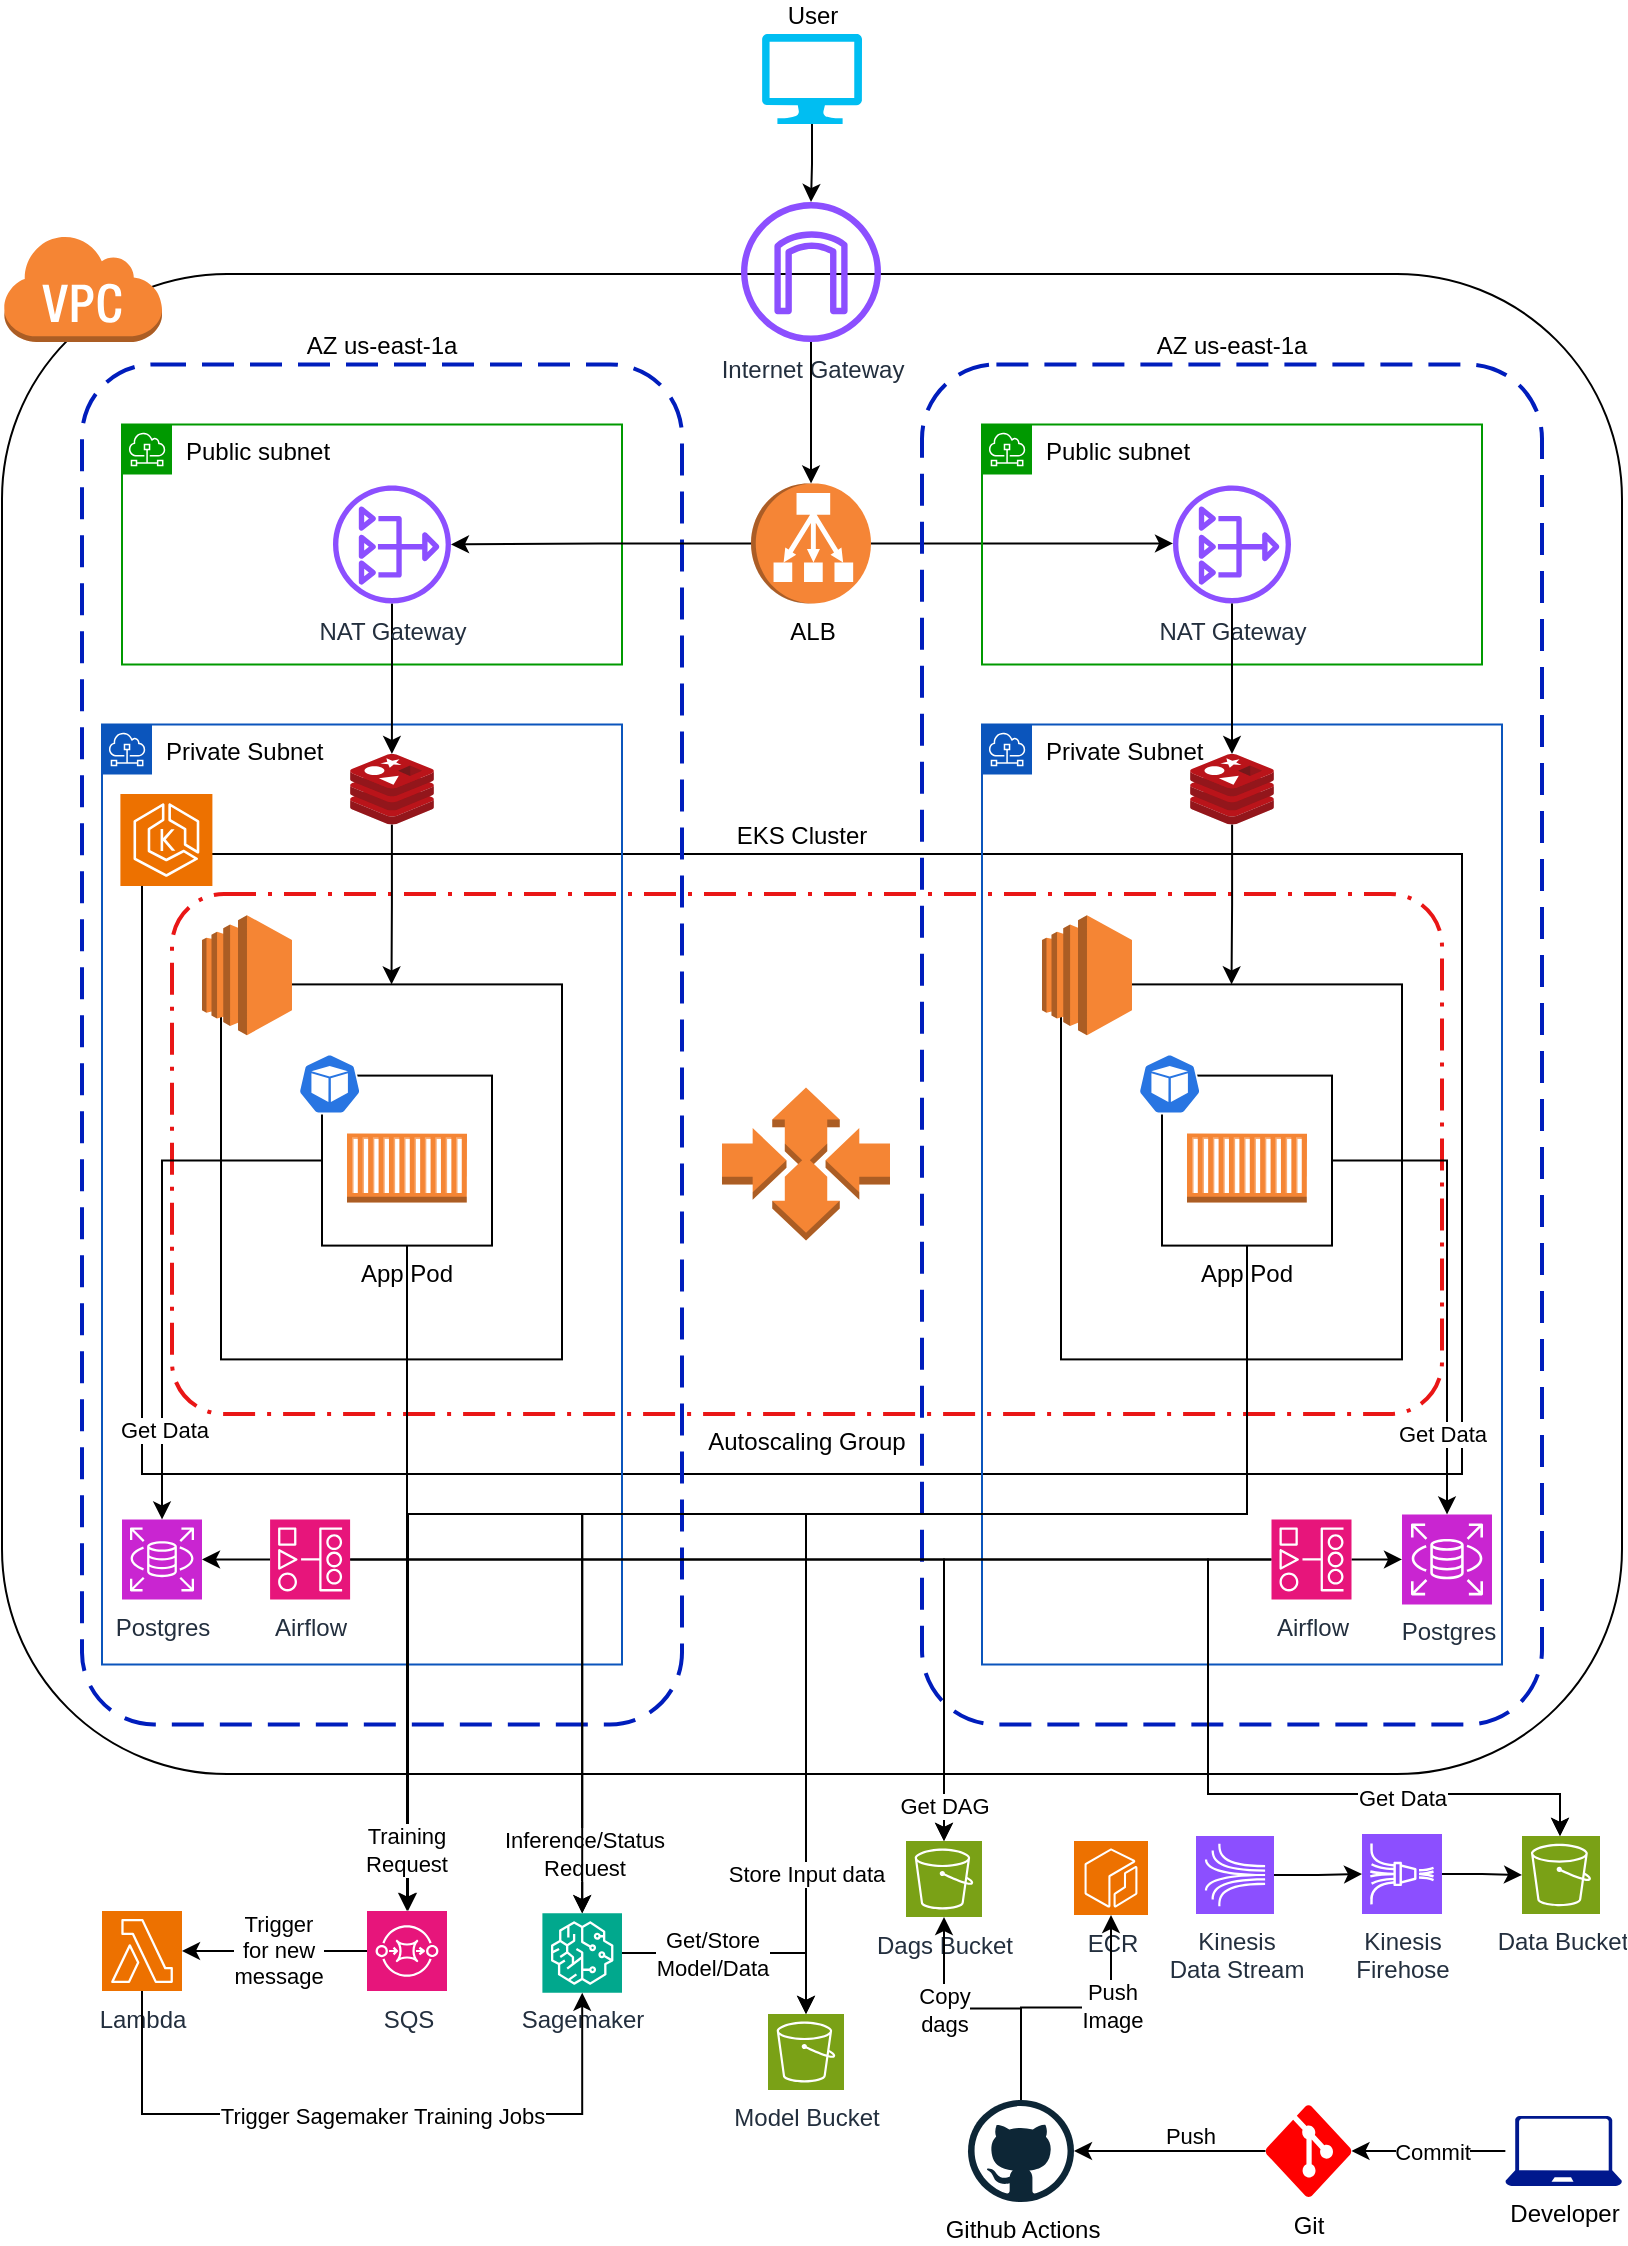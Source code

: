 <mxfile version="24.7.8" pages="3">
  <diagram id="Nk8_5WHj3bY47Nk8TwNa" name="HLD">
    <mxGraphModel dx="766" dy="872" grid="1" gridSize="10" guides="1" tooltips="1" connect="1" arrows="1" fold="1" page="1" pageScale="1" pageWidth="827" pageHeight="1169" math="0" shadow="0">
      <root>
        <mxCell id="0" />
        <mxCell id="1" parent="0" />
        <mxCell id="7RvoK3JPYEXPi2wFE7C1-2" value="" style="rounded=1;whiteSpace=wrap;html=1;fillColor=none;container=0;" parent="1" vertex="1">
          <mxGeometry x="827" y="180" width="810" height="750" as="geometry" />
        </mxCell>
        <mxCell id="7RvoK3JPYEXPi2wFE7C1-3" value="EKS Cluster" style="rounded=0;whiteSpace=wrap;html=1;fillColor=none;labelPosition=center;verticalLabelPosition=top;align=center;verticalAlign=bottom;" parent="1" vertex="1">
          <mxGeometry x="897" y="470" width="660" height="310" as="geometry" />
        </mxCell>
        <mxCell id="7RvoK3JPYEXPi2wFE7C1-4" value="Autoscaling Group" style="rounded=1;arcSize=10;dashed=1;fillColor=none;gradientColor=none;dashPattern=8 3 1 3;strokeWidth=2;labelPosition=center;verticalLabelPosition=bottom;align=center;verticalAlign=top;textShadow=0;strokeColor=#e91616;" parent="1" vertex="1">
          <mxGeometry x="912" y="490" width="635" height="260" as="geometry" />
        </mxCell>
        <mxCell id="7RvoK3JPYEXPi2wFE7C1-51" value="" style="outlineConnect=0;dashed=0;verticalLabelPosition=bottom;verticalAlign=top;align=center;html=1;shape=mxgraph.aws3.virtual_private_cloud;fillColor=#F58534;gradientColor=none;" parent="1" vertex="1">
          <mxGeometry x="827.5" y="160" width="79.5" height="54" as="geometry" />
        </mxCell>
        <mxCell id="8qDAEN7lTzCCSwW9B4eR-36" style="edgeStyle=orthogonalEdgeStyle;rounded=0;orthogonalLoop=1;jettySize=auto;html=1;" parent="1" source="VeaT5giZ94QDTVKN3jzC-1" target="8qDAEN7lTzCCSwW9B4eR-7" edge="1">
          <mxGeometry relative="1" as="geometry">
            <Array as="points">
              <mxPoint x="1237" y="310" />
            </Array>
          </mxGeometry>
        </mxCell>
        <mxCell id="7RvoK3JPYEXPi2wFE7C1-53" value="Internet Gateway" style="sketch=0;outlineConnect=0;fontColor=#232F3E;gradientColor=none;fillColor=#8C4FFF;strokeColor=none;dashed=0;verticalLabelPosition=bottom;verticalAlign=top;align=center;html=1;fontSize=12;fontStyle=0;aspect=fixed;pointerEvents=1;shape=mxgraph.aws4.internet_gateway;" parent="1" vertex="1">
          <mxGeometry x="1196.5" y="144" width="70" height="70" as="geometry" />
        </mxCell>
        <mxCell id="7RvoK3JPYEXPi2wFE7C1-57" value="" style="edgeStyle=orthogonalEdgeStyle;rounded=0;orthogonalLoop=1;jettySize=auto;html=1;" parent="1" source="7RvoK3JPYEXPi2wFE7C1-58" target="7RvoK3JPYEXPi2wFE7C1-53" edge="1">
          <mxGeometry relative="1" as="geometry" />
        </mxCell>
        <mxCell id="7RvoK3JPYEXPi2wFE7C1-58" value="User" style="verticalLabelPosition=top;html=1;verticalAlign=bottom;align=center;strokeColor=none;fillColor=#00BEF2;shape=mxgraph.azure.computer;pointerEvents=1;labelPosition=center;" parent="1" vertex="1">
          <mxGeometry x="1207" y="60" width="50" height="45" as="geometry" />
        </mxCell>
        <mxCell id="3yoMqUDnN0wElFV1GtGB-1" value="Data Bucket" style="sketch=0;points=[[0,0,0],[0.25,0,0],[0.5,0,0],[0.75,0,0],[1,0,0],[0,1,0],[0.25,1,0],[0.5,1,0],[0.75,1,0],[1,1,0],[0,0.25,0],[0,0.5,0],[0,0.75,0],[1,0.25,0],[1,0.5,0],[1,0.75,0]];outlineConnect=0;fontColor=#232F3E;fillColor=#7AA116;strokeColor=#ffffff;dashed=0;verticalLabelPosition=bottom;verticalAlign=top;align=center;html=1;fontSize=12;fontStyle=0;aspect=fixed;shape=mxgraph.aws4.resourceIcon;resIcon=mxgraph.aws4.s3;" parent="1" vertex="1">
          <mxGeometry x="1587" y="961" width="39" height="39" as="geometry" />
        </mxCell>
        <mxCell id="3yoMqUDnN0wElFV1GtGB-9" value="" style="edgeStyle=orthogonalEdgeStyle;rounded=0;orthogonalLoop=1;jettySize=auto;html=1;" parent="1" source="3yoMqUDnN0wElFV1GtGB-2" target="3yoMqUDnN0wElFV1GtGB-3" edge="1">
          <mxGeometry relative="1" as="geometry" />
        </mxCell>
        <mxCell id="3yoMqUDnN0wElFV1GtGB-2" value="Kinesis&lt;div&gt;&lt;span style=&quot;background-color: initial;&quot;&gt;Data Stream&lt;/span&gt;&lt;/div&gt;" style="sketch=0;points=[[0,0,0],[0.25,0,0],[0.5,0,0],[0.75,0,0],[1,0,0],[0,1,0],[0.25,1,0],[0.5,1,0],[0.75,1,0],[1,1,0],[0,0.25,0],[0,0.5,0],[0,0.75,0],[1,0.25,0],[1,0.5,0],[1,0.75,0]];outlineConnect=0;fontColor=#232F3E;fillColor=#8C4FFF;strokeColor=#ffffff;dashed=0;verticalLabelPosition=bottom;verticalAlign=top;align=center;html=1;fontSize=12;fontStyle=0;aspect=fixed;shape=mxgraph.aws4.resourceIcon;resIcon=mxgraph.aws4.kinesis;direction=east;" parent="1" vertex="1">
          <mxGeometry x="1424" y="961" width="39" height="39" as="geometry" />
        </mxCell>
        <mxCell id="3yoMqUDnN0wElFV1GtGB-10" value="" style="edgeStyle=orthogonalEdgeStyle;rounded=0;orthogonalLoop=1;jettySize=auto;html=1;" parent="1" source="3yoMqUDnN0wElFV1GtGB-3" target="3yoMqUDnN0wElFV1GtGB-1" edge="1">
          <mxGeometry relative="1" as="geometry" />
        </mxCell>
        <mxCell id="3yoMqUDnN0wElFV1GtGB-3" value="Kinesis&lt;div&gt;Firehose&lt;/div&gt;" style="sketch=0;points=[[0,0,0],[0.25,0,0],[0.5,0,0],[0.75,0,0],[1,0,0],[0,1,0],[0.25,1,0],[0.5,1,0],[0.75,1,0],[1,1,0],[0,0.25,0],[0,0.5,0],[0,0.75,0],[1,0.25,0],[1,0.5,0],[1,0.75,0]];outlineConnect=0;fontColor=#232F3E;fillColor=#8C4FFF;strokeColor=#ffffff;dashed=0;verticalLabelPosition=bottom;verticalAlign=top;align=center;html=1;fontSize=12;fontStyle=0;aspect=fixed;shape=mxgraph.aws4.resourceIcon;resIcon=mxgraph.aws4.kinesis_data_firehose;direction=east;" parent="1" vertex="1">
          <mxGeometry x="1507" y="960" width="40" height="40" as="geometry" />
        </mxCell>
        <mxCell id="LtW3pOr9cEODEj7JGffH-6" value="Dags Bucket" style="sketch=0;points=[[0,0,0],[0.25,0,0],[0.5,0,0],[0.75,0,0],[1,0,0],[0,1,0],[0.25,1,0],[0.5,1,0],[0.75,1,0],[1,1,0],[0,0.25,0],[0,0.5,0],[0,0.75,0],[1,0.25,0],[1,0.5,0],[1,0.75,0]];outlineConnect=0;fontColor=#232F3E;fillColor=#7AA116;strokeColor=#ffffff;dashed=0;verticalLabelPosition=bottom;verticalAlign=top;align=center;html=1;fontSize=12;fontStyle=0;aspect=fixed;shape=mxgraph.aws4.resourceIcon;resIcon=mxgraph.aws4.s3;" parent="1" vertex="1">
          <mxGeometry x="1279" y="963.5" width="38" height="38" as="geometry" />
        </mxCell>
        <mxCell id="VeaT5giZ94QDTVKN3jzC-3" value="" style="edgeStyle=orthogonalEdgeStyle;rounded=0;orthogonalLoop=1;jettySize=auto;html=1;" parent="1" source="7RvoK3JPYEXPi2wFE7C1-53" target="VeaT5giZ94QDTVKN3jzC-1" edge="1">
          <mxGeometry relative="1" as="geometry">
            <Array as="points" />
            <mxPoint x="1237" y="210" as="sourcePoint" />
            <mxPoint x="1413" y="310" as="targetPoint" />
          </mxGeometry>
        </mxCell>
        <mxCell id="VeaT5giZ94QDTVKN3jzC-6" value="ECR" style="sketch=0;points=[[0,0,0],[0.25,0,0],[0.5,0,0],[0.75,0,0],[1,0,0],[0,1,0],[0.25,1,0],[0.5,1,0],[0.75,1,0],[1,1,0],[0,0.25,0],[0,0.5,0],[0,0.75,0],[1,0.25,0],[1,0.5,0],[1,0.75,0]];outlineConnect=0;fontColor=#232F3E;fillColor=#ED7100;strokeColor=#ffffff;dashed=0;verticalLabelPosition=bottom;verticalAlign=top;align=center;html=1;fontSize=12;fontStyle=0;aspect=fixed;shape=mxgraph.aws4.resourceIcon;resIcon=mxgraph.aws4.ecr;" parent="1" vertex="1">
          <mxGeometry x="1363" y="963.5" width="37" height="37" as="geometry" />
        </mxCell>
        <mxCell id="sxPNIzPanMjUsf4vRM8A-19" value="" style="edgeStyle=orthogonalEdgeStyle;rounded=0;orthogonalLoop=1;jettySize=auto;html=1;" parent="1" source="sxPNIzPanMjUsf4vRM8A-21" target="sxPNIzPanMjUsf4vRM8A-25" edge="1">
          <mxGeometry relative="1" as="geometry" />
        </mxCell>
        <mxCell id="sxPNIzPanMjUsf4vRM8A-20" value="Commit" style="edgeLabel;html=1;align=center;verticalAlign=middle;resizable=0;points=[];" parent="sxPNIzPanMjUsf4vRM8A-19" connectable="0" vertex="1">
          <mxGeometry x="0.135" relative="1" as="geometry">
            <mxPoint x="7" as="offset" />
          </mxGeometry>
        </mxCell>
        <mxCell id="sxPNIzPanMjUsf4vRM8A-21" value="Developer" style="sketch=0;aspect=fixed;pointerEvents=1;shadow=0;dashed=0;html=1;strokeColor=none;labelPosition=center;verticalLabelPosition=bottom;verticalAlign=top;align=center;fillColor=#00188D;shape=mxgraph.azure.laptop" parent="1" vertex="1">
          <mxGeometry x="1578.67" y="1101" width="58.33" height="35" as="geometry" />
        </mxCell>
        <mxCell id="uwWNAxLyAXLpl95BtEyH-5" style="edgeStyle=orthogonalEdgeStyle;rounded=0;orthogonalLoop=1;jettySize=auto;html=1;" edge="1" parent="1" source="sxPNIzPanMjUsf4vRM8A-22" target="VeaT5giZ94QDTVKN3jzC-6">
          <mxGeometry relative="1" as="geometry" />
        </mxCell>
        <mxCell id="uwWNAxLyAXLpl95BtEyH-7" value="Push&lt;div&gt;Image&lt;/div&gt;" style="edgeLabel;html=1;align=center;verticalAlign=middle;resizable=0;points=[];" vertex="1" connectable="0" parent="uwWNAxLyAXLpl95BtEyH-5">
          <mxGeometry x="-0.005" y="1" relative="1" as="geometry">
            <mxPoint x="23" as="offset" />
          </mxGeometry>
        </mxCell>
        <mxCell id="uwWNAxLyAXLpl95BtEyH-6" style="edgeStyle=orthogonalEdgeStyle;rounded=0;orthogonalLoop=1;jettySize=auto;html=1;" edge="1" parent="1" source="sxPNIzPanMjUsf4vRM8A-22" target="LtW3pOr9cEODEj7JGffH-6">
          <mxGeometry relative="1" as="geometry" />
        </mxCell>
        <mxCell id="uwWNAxLyAXLpl95BtEyH-8" value="Copy&lt;div&gt;dags&lt;/div&gt;" style="edgeLabel;html=1;align=center;verticalAlign=middle;resizable=0;points=[];" vertex="1" connectable="0" parent="uwWNAxLyAXLpl95BtEyH-6">
          <mxGeometry x="0.158" relative="1" as="geometry">
            <mxPoint x="-9" as="offset" />
          </mxGeometry>
        </mxCell>
        <mxCell id="sxPNIzPanMjUsf4vRM8A-22" value="Github Actions" style="dashed=0;outlineConnect=0;html=1;align=center;labelPosition=center;verticalLabelPosition=bottom;verticalAlign=top;shape=mxgraph.weblogos.github" parent="1" vertex="1">
          <mxGeometry x="1310" y="1093" width="53" height="51" as="geometry" />
        </mxCell>
        <mxCell id="sxPNIzPanMjUsf4vRM8A-23" value="" style="edgeStyle=orthogonalEdgeStyle;rounded=0;orthogonalLoop=1;jettySize=auto;html=1;" parent="1" source="sxPNIzPanMjUsf4vRM8A-25" target="sxPNIzPanMjUsf4vRM8A-22" edge="1">
          <mxGeometry relative="1" as="geometry" />
        </mxCell>
        <mxCell id="sxPNIzPanMjUsf4vRM8A-24" value="Push" style="edgeLabel;html=1;align=center;verticalAlign=middle;resizable=0;points=[];" parent="sxPNIzPanMjUsf4vRM8A-23" connectable="0" vertex="1">
          <mxGeometry x="-0.195" y="-4" relative="1" as="geometry">
            <mxPoint y="-4" as="offset" />
          </mxGeometry>
        </mxCell>
        <mxCell id="sxPNIzPanMjUsf4vRM8A-25" value="Git" style="verticalLabelPosition=bottom;html=1;verticalAlign=top;align=center;strokeColor=none;fillColor=#FF0000;shape=mxgraph.azure.git_repository;labelPosition=center;" parent="1" vertex="1">
          <mxGeometry x="1458.75" y="1095.5" width="43" height="46" as="geometry" />
        </mxCell>
        <mxCell id="8qDAEN7lTzCCSwW9B4eR-3" value="AZ us-east-1a" style="rounded=1;arcSize=12;dashed=1;strokeColor=#001DBC;fillColor=none;dashPattern=8 4;strokeWidth=2;fontColor=#000000;labelBackgroundColor=none;labelPosition=center;verticalLabelPosition=top;align=center;verticalAlign=bottom;" parent="1" vertex="1">
          <mxGeometry x="1287" y="225.2" width="310" height="680" as="geometry" />
        </mxCell>
        <mxCell id="8qDAEN7lTzCCSwW9B4eR-4" value="Private Subnet" style="sketch=0;outlineConnect=0;html=1;whiteSpace=wrap;fontSize=12;fontStyle=0;shape=mxgraph.aws4.group;grIcon=mxgraph.aws4.group_subnet;strokeColor=#0b55bc;fillColor=none;verticalAlign=top;align=left;spacingLeft=30;dashed=0;" parent="1" vertex="1">
          <mxGeometry x="1317" y="405.2" width="260" height="470" as="geometry" />
        </mxCell>
        <mxCell id="8qDAEN7lTzCCSwW9B4eR-5" value="&lt;font style=&quot;&quot; color=&quot;#000000&quot;&gt;Public subnet&lt;/font&gt;" style="sketch=0;outlineConnect=0;gradientColor=none;html=1;whiteSpace=wrap;fontSize=12;fontStyle=0;shape=mxgraph.aws4.group;grIcon=mxgraph.aws4.group_subnet;strokeColor=#009900;fillColor=none;verticalAlign=top;align=left;spacingLeft=30;fontColor=#879196;dashed=0;" parent="1" vertex="1">
          <mxGeometry x="1317" y="255.2" width="250" height="120" as="geometry" />
        </mxCell>
        <mxCell id="8qDAEN7lTzCCSwW9B4eR-6" style="edgeStyle=orthogonalEdgeStyle;rounded=0;orthogonalLoop=1;jettySize=auto;html=1;entryX=0.5;entryY=0;entryDx=0;entryDy=0;" parent="1" source="LtW3pOr9cEODEj7JGffH-2" target="8qDAEN7lTzCCSwW9B4eR-9" edge="1">
          <mxGeometry relative="1" as="geometry" />
        </mxCell>
        <mxCell id="8qDAEN7lTzCCSwW9B4eR-7" value="NAT Gateway" style="sketch=0;outlineConnect=0;fontColor=#232F3E;gradientColor=none;fillColor=#8C4FFF;strokeColor=none;dashed=0;verticalLabelPosition=bottom;verticalAlign=top;align=center;html=1;fontSize=12;fontStyle=0;aspect=fixed;pointerEvents=1;shape=mxgraph.aws4.nat_gateway;direction=east;" parent="1" vertex="1">
          <mxGeometry x="1412.5" y="285.7" width="59" height="59" as="geometry" />
        </mxCell>
        <mxCell id="8qDAEN7lTzCCSwW9B4eR-8" value="" style="group" parent="1" connectable="0" vertex="1">
          <mxGeometry x="1347" y="500.6" width="269.5" height="222.1" as="geometry" />
        </mxCell>
        <mxCell id="8qDAEN7lTzCCSwW9B4eR-9" value="" style="rounded=0;whiteSpace=wrap;html=1;labelPosition=center;verticalLabelPosition=bottom;align=center;verticalAlign=top;" parent="8qDAEN7lTzCCSwW9B4eR-8" vertex="1">
          <mxGeometry x="9.5" y="34.6" width="170.5" height="187.5" as="geometry" />
        </mxCell>
        <mxCell id="8qDAEN7lTzCCSwW9B4eR-10" value="" style="outlineConnect=0;dashed=0;verticalLabelPosition=bottom;verticalAlign=top;align=center;html=1;shape=mxgraph.aws3.ec2;fillColor=#F58534;gradientColor=none;" parent="8qDAEN7lTzCCSwW9B4eR-8" vertex="1">
          <mxGeometry width="45" height="60" as="geometry" />
        </mxCell>
        <mxCell id="8qDAEN7lTzCCSwW9B4eR-11" value="" style="group" parent="8qDAEN7lTzCCSwW9B4eR-8" connectable="0" vertex="1">
          <mxGeometry x="40" y="59.6" width="105" height="105.6" as="geometry" />
        </mxCell>
        <mxCell id="8qDAEN7lTzCCSwW9B4eR-12" value="App Pod" style="whiteSpace=wrap;html=1;aspect=fixed;labelPosition=center;verticalLabelPosition=bottom;align=center;verticalAlign=top;" parent="8qDAEN7lTzCCSwW9B4eR-11" vertex="1">
          <mxGeometry x="20" y="20.6" width="85" height="85" as="geometry" />
        </mxCell>
        <mxCell id="8qDAEN7lTzCCSwW9B4eR-13" value="" style="outlineConnect=0;dashed=0;verticalLabelPosition=bottom;verticalAlign=top;align=center;html=1;shape=mxgraph.aws3.ec2_compute_container;fillColor=#F58534;gradientColor=none;" parent="8qDAEN7lTzCCSwW9B4eR-11" vertex="1">
          <mxGeometry x="32.5" y="49.6" width="60" height="34.5" as="geometry" />
        </mxCell>
        <mxCell id="8qDAEN7lTzCCSwW9B4eR-14" value="" style="aspect=fixed;sketch=0;html=1;dashed=0;whitespace=wrap;fillColor=#2875E2;strokeColor=#ffffff;points=[[0.005,0.63,0],[0.1,0.2,0],[0.9,0.2,0],[0.5,0,0],[0.995,0.63,0],[0.72,0.99,0],[0.5,1,0],[0.28,0.99,0]];shape=mxgraph.kubernetes.icon2;prIcon=pod" parent="8qDAEN7lTzCCSwW9B4eR-8" vertex="1">
          <mxGeometry x="48" y="69.2" width="31.66" height="30.4" as="geometry" />
        </mxCell>
        <mxCell id="8qDAEN7lTzCCSwW9B4eR-16" value="Postgres" style="sketch=0;points=[[0,0,0],[0.25,0,0],[0.5,0,0],[0.75,0,0],[1,0,0],[0,1,0],[0.25,1,0],[0.5,1,0],[0.75,1,0],[1,1,0],[0,0.25,0],[0,0.5,0],[0,0.75,0],[1,0.25,0],[1,0.5,0],[1,0.75,0]];outlineConnect=0;fontColor=#232F3E;fillColor=#C925D1;strokeColor=#ffffff;dashed=0;verticalLabelPosition=bottom;verticalAlign=top;align=center;html=1;fontSize=12;fontStyle=0;aspect=fixed;shape=mxgraph.aws4.resourceIcon;resIcon=mxgraph.aws4.rds;" parent="1" vertex="1">
          <mxGeometry x="1527" y="800.2" width="45" height="45" as="geometry" />
        </mxCell>
        <mxCell id="8qDAEN7lTzCCSwW9B4eR-35" value="" style="edgeStyle=orthogonalEdgeStyle;rounded=0;orthogonalLoop=1;jettySize=auto;html=1;" parent="1" source="8qDAEN7lTzCCSwW9B4eR-22" target="8qDAEN7lTzCCSwW9B4eR-16" edge="1">
          <mxGeometry relative="1" as="geometry" />
        </mxCell>
        <mxCell id="uwWNAxLyAXLpl95BtEyH-10" style="edgeStyle=orthogonalEdgeStyle;rounded=0;orthogonalLoop=1;jettySize=auto;html=1;" edge="1" parent="1" source="8qDAEN7lTzCCSwW9B4eR-22" target="LtW3pOr9cEODEj7JGffH-6">
          <mxGeometry relative="1" as="geometry">
            <Array as="points">
              <mxPoint x="1298" y="823" />
            </Array>
          </mxGeometry>
        </mxCell>
        <mxCell id="uwWNAxLyAXLpl95BtEyH-15" style="edgeStyle=orthogonalEdgeStyle;rounded=0;orthogonalLoop=1;jettySize=auto;html=1;" edge="1" parent="1" source="8qDAEN7lTzCCSwW9B4eR-22" target="3yoMqUDnN0wElFV1GtGB-1">
          <mxGeometry relative="1" as="geometry">
            <Array as="points">
              <mxPoint x="1430" y="823" />
              <mxPoint x="1430" y="940" />
              <mxPoint x="1606" y="940" />
            </Array>
          </mxGeometry>
        </mxCell>
        <mxCell id="8qDAEN7lTzCCSwW9B4eR-22" value="Airflow" style="sketch=0;points=[[0,0,0],[0.25,0,0],[0.5,0,0],[0.75,0,0],[1,0,0],[0,1,0],[0.25,1,0],[0.5,1,0],[0.75,1,0],[1,1,0],[0,0.25,0],[0,0.5,0],[0,0.75,0],[1,0.25,0],[1,0.5,0],[1,0.75,0]];outlineConnect=0;fontColor=#232F3E;fillColor=#E7157B;strokeColor=#ffffff;dashed=0;verticalLabelPosition=bottom;verticalAlign=top;align=center;html=1;fontSize=12;fontStyle=0;aspect=fixed;shape=mxgraph.aws4.resourceIcon;resIcon=mxgraph.aws4.managed_workflows_for_apache_airflow;" parent="1" vertex="1">
          <mxGeometry x="1461.75" y="802.7" width="40" height="40" as="geometry" />
        </mxCell>
        <mxCell id="LtW3pOr9cEODEj7JGffH-2" value="" style="image;sketch=0;aspect=fixed;html=1;points=[];align=center;fontSize=12;image=img/lib/mscae/Cache_Redis_Product.svg;" parent="1" vertex="1">
          <mxGeometry x="1421.05" y="420" width="41.9" height="35.2" as="geometry" />
        </mxCell>
        <mxCell id="LtW3pOr9cEODEj7JGffH-3" value="" style="edgeStyle=orthogonalEdgeStyle;rounded=0;orthogonalLoop=1;jettySize=auto;html=1;entryX=0.5;entryY=0;entryDx=0;entryDy=0;" parent="1" source="8qDAEN7lTzCCSwW9B4eR-7" target="LtW3pOr9cEODEj7JGffH-2" edge="1">
          <mxGeometry relative="1" as="geometry">
            <mxPoint x="2152" y="460.4" as="sourcePoint" />
            <mxPoint x="2152" y="650.4" as="targetPoint" />
          </mxGeometry>
        </mxCell>
        <mxCell id="sxPNIzPanMjUsf4vRM8A-10" style="edgeStyle=orthogonalEdgeStyle;rounded=0;orthogonalLoop=1;jettySize=auto;html=1;exitX=1;exitY=0.5;exitDx=0;exitDy=0;entryX=0.5;entryY=0;entryDx=0;entryDy=0;entryPerimeter=0;" parent="1" source="8qDAEN7lTzCCSwW9B4eR-12" target="8qDAEN7lTzCCSwW9B4eR-16" edge="1">
          <mxGeometry relative="1" as="geometry" />
        </mxCell>
        <mxCell id="sxPNIzPanMjUsf4vRM8A-11" value="Get Data" style="edgeLabel;html=1;align=center;verticalAlign=middle;resizable=0;points=[];" parent="sxPNIzPanMjUsf4vRM8A-10" vertex="1" connectable="0">
          <mxGeometry x="0.717" y="-1" relative="1" as="geometry">
            <mxPoint x="-2" y="-7" as="offset" />
          </mxGeometry>
        </mxCell>
        <mxCell id="7RvoK3JPYEXPi2wFE7C1-33" value="AZ us-east-1a" style="rounded=1;arcSize=12;dashed=1;strokeColor=#001DBC;fillColor=none;dashPattern=8 4;strokeWidth=2;fontColor=#000000;labelBackgroundColor=none;labelPosition=center;verticalLabelPosition=top;align=center;verticalAlign=bottom;" parent="1" vertex="1">
          <mxGeometry x="867" y="225.2" width="300" height="680" as="geometry" />
        </mxCell>
        <mxCell id="7RvoK3JPYEXPi2wFE7C1-34" value="Private Subnet" style="sketch=0;outlineConnect=0;html=1;whiteSpace=wrap;fontSize=12;fontStyle=0;shape=mxgraph.aws4.group;grIcon=mxgraph.aws4.group_subnet;strokeColor=#0b55bc;fillColor=none;verticalAlign=top;align=left;spacingLeft=30;dashed=0;" parent="1" vertex="1">
          <mxGeometry x="877" y="405.2" width="260" height="470" as="geometry" />
        </mxCell>
        <mxCell id="7RvoK3JPYEXPi2wFE7C1-35" value="&lt;font style=&quot;&quot; color=&quot;#000000&quot;&gt;Public subnet&lt;/font&gt;" style="sketch=0;outlineConnect=0;gradientColor=none;html=1;whiteSpace=wrap;fontSize=12;fontStyle=0;shape=mxgraph.aws4.group;grIcon=mxgraph.aws4.group_subnet;strokeColor=#009900;fillColor=none;verticalAlign=top;align=left;spacingLeft=30;fontColor=#879196;dashed=0;" parent="1" vertex="1">
          <mxGeometry x="887" y="255.2" width="250" height="120" as="geometry" />
        </mxCell>
        <mxCell id="LtW3pOr9cEODEj7JGffH-4" style="edgeStyle=orthogonalEdgeStyle;rounded=0;orthogonalLoop=1;jettySize=auto;html=1;" parent="1" source="7RvoK3JPYEXPi2wFE7C1-37" target="LtW3pOr9cEODEj7JGffH-1" edge="1">
          <mxGeometry relative="1" as="geometry" />
        </mxCell>
        <mxCell id="7RvoK3JPYEXPi2wFE7C1-37" value="NAT Gateway" style="sketch=0;outlineConnect=0;fontColor=#232F3E;gradientColor=none;fillColor=#8C4FFF;strokeColor=none;dashed=0;verticalLabelPosition=bottom;verticalAlign=top;align=center;html=1;fontSize=12;fontStyle=0;aspect=fixed;pointerEvents=1;shape=mxgraph.aws4.nat_gateway;direction=east;" parent="1" vertex="1">
          <mxGeometry x="992.5" y="285.7" width="59" height="59" as="geometry" />
        </mxCell>
        <mxCell id="7RvoK3JPYEXPi2wFE7C1-50" value="" style="sketch=0;points=[[0,0,0],[0.25,0,0],[0.5,0,0],[0.75,0,0],[1,0,0],[0,1,0],[0.25,1,0],[0.5,1,0],[0.75,1,0],[1,1,0],[0,0.25,0],[0,0.5,0],[0,0.75,0],[1,0.25,0],[1,0.5,0],[1,0.75,0]];outlineConnect=0;fontColor=#232F3E;fillColor=#ED7100;strokeColor=#ffffff;dashed=0;verticalLabelPosition=bottom;verticalAlign=top;align=center;html=1;fontSize=12;fontStyle=0;aspect=fixed;shape=mxgraph.aws4.resourceIcon;resIcon=mxgraph.aws4.eks;" parent="1" vertex="1">
          <mxGeometry x="886.2" y="440" width="46" height="46" as="geometry" />
        </mxCell>
        <mxCell id="7RvoK3JPYEXPi2wFE7C1-69" value="Postgres" style="sketch=0;points=[[0,0,0],[0.25,0,0],[0.5,0,0],[0.75,0,0],[1,0,0],[0,1,0],[0.25,1,0],[0.5,1,0],[0.75,1,0],[1,1,0],[0,0.25,0],[0,0.5,0],[0,0.75,0],[1,0.25,0],[1,0.5,0],[1,0.75,0]];outlineConnect=0;fontColor=#232F3E;fillColor=#C925D1;strokeColor=#ffffff;dashed=0;verticalLabelPosition=bottom;verticalAlign=top;align=center;html=1;fontSize=12;fontStyle=0;aspect=fixed;shape=mxgraph.aws4.resourceIcon;resIcon=mxgraph.aws4.rds;" parent="1" vertex="1">
          <mxGeometry x="887" y="802.7" width="40" height="40" as="geometry" />
        </mxCell>
        <mxCell id="yD2NUUbZKi8O_jl9wA0G-11" value="" style="edgeStyle=orthogonalEdgeStyle;rounded=0;orthogonalLoop=1;jettySize=auto;html=1;" edge="1" parent="1" source="8qDAEN7lTzCCSwW9B4eR-21" target="7RvoK3JPYEXPi2wFE7C1-69">
          <mxGeometry relative="1" as="geometry" />
        </mxCell>
        <mxCell id="uwWNAxLyAXLpl95BtEyH-11" style="edgeStyle=orthogonalEdgeStyle;rounded=0;orthogonalLoop=1;jettySize=auto;html=1;" edge="1" parent="1" source="8qDAEN7lTzCCSwW9B4eR-21" target="LtW3pOr9cEODEj7JGffH-6">
          <mxGeometry relative="1" as="geometry" />
        </mxCell>
        <mxCell id="uwWNAxLyAXLpl95BtEyH-12" value="Get DAG" style="edgeLabel;html=1;align=center;verticalAlign=middle;resizable=0;points=[];" vertex="1" connectable="0" parent="uwWNAxLyAXLpl95BtEyH-11">
          <mxGeometry x="0.916" relative="1" as="geometry">
            <mxPoint as="offset" />
          </mxGeometry>
        </mxCell>
        <mxCell id="uwWNAxLyAXLpl95BtEyH-13" style="edgeStyle=orthogonalEdgeStyle;rounded=0;orthogonalLoop=1;jettySize=auto;html=1;" edge="1" parent="1" source="8qDAEN7lTzCCSwW9B4eR-21" target="3yoMqUDnN0wElFV1GtGB-1">
          <mxGeometry relative="1" as="geometry">
            <Array as="points">
              <mxPoint x="1430" y="823" />
              <mxPoint x="1430" y="940" />
              <mxPoint x="1606" y="940" />
            </Array>
          </mxGeometry>
        </mxCell>
        <mxCell id="uwWNAxLyAXLpl95BtEyH-14" value="Get Data" style="edgeLabel;html=1;align=center;verticalAlign=middle;resizable=0;points=[];" vertex="1" connectable="0" parent="uwWNAxLyAXLpl95BtEyH-13">
          <mxGeometry x="0.729" y="-2" relative="1" as="geometry">
            <mxPoint as="offset" />
          </mxGeometry>
        </mxCell>
        <mxCell id="8qDAEN7lTzCCSwW9B4eR-21" value="Airflow" style="sketch=0;points=[[0,0,0],[0.25,0,0],[0.5,0,0],[0.75,0,0],[1,0,0],[0,1,0],[0.25,1,0],[0.5,1,0],[0.75,1,0],[1,1,0],[0,0.25,0],[0,0.5,0],[0,0.75,0],[1,0.25,0],[1,0.5,0],[1,0.75,0]];outlineConnect=0;fontColor=#232F3E;fillColor=#E7157B;strokeColor=#ffffff;dashed=0;verticalLabelPosition=bottom;verticalAlign=top;align=center;html=1;fontSize=12;fontStyle=0;aspect=fixed;shape=mxgraph.aws4.resourceIcon;resIcon=mxgraph.aws4.managed_workflows_for_apache_airflow;" parent="1" vertex="1">
          <mxGeometry x="961.05" y="802.7" width="40" height="40" as="geometry" />
        </mxCell>
        <mxCell id="LtW3pOr9cEODEj7JGffH-5" style="edgeStyle=orthogonalEdgeStyle;rounded=0;orthogonalLoop=1;jettySize=auto;html=1;" parent="1" source="LtW3pOr9cEODEj7JGffH-1" target="7RvoK3JPYEXPi2wFE7C1-39" edge="1">
          <mxGeometry relative="1" as="geometry" />
        </mxCell>
        <mxCell id="LtW3pOr9cEODEj7JGffH-1" value="" style="image;sketch=0;aspect=fixed;html=1;points=[];align=center;fontSize=12;image=img/lib/mscae/Cache_Redis_Product.svg;" parent="1" vertex="1">
          <mxGeometry x="1001.05" y="420" width="41.9" height="35.2" as="geometry" />
        </mxCell>
        <mxCell id="7RvoK3JPYEXPi2wFE7C1-60" value="" style="outlineConnect=0;dashed=0;verticalLabelPosition=bottom;verticalAlign=top;align=center;html=1;shape=mxgraph.aws3.auto_scaling;fillColor=#F58534;gradientColor=none;" parent="1" vertex="1">
          <mxGeometry x="1187" y="586.75" width="84" height="76.5" as="geometry" />
        </mxCell>
        <mxCell id="VeaT5giZ94QDTVKN3jzC-1" value="ALB" style="outlineConnect=0;dashed=0;verticalLabelPosition=bottom;verticalAlign=top;align=center;html=1;shape=mxgraph.aws3.classic_load_balancer;fillColor=#F58536;gradientColor=none;direction=south;" parent="1" vertex="1">
          <mxGeometry x="1201.5" y="284.7" width="60" height="60" as="geometry" />
        </mxCell>
        <mxCell id="VeaT5giZ94QDTVKN3jzC-5" style="edgeStyle=orthogonalEdgeStyle;rounded=0;orthogonalLoop=1;jettySize=auto;html=1;" parent="1" source="VeaT5giZ94QDTVKN3jzC-1" target="7RvoK3JPYEXPi2wFE7C1-37" edge="1">
          <mxGeometry relative="1" as="geometry" />
        </mxCell>
        <mxCell id="7RvoK3JPYEXPi2wFE7C1-39" value="" style="rounded=0;whiteSpace=wrap;html=1;labelPosition=center;verticalLabelPosition=bottom;align=center;verticalAlign=top;" parent="1" vertex="1">
          <mxGeometry x="936.5" y="535.2" width="170.5" height="187.5" as="geometry" />
        </mxCell>
        <mxCell id="7RvoK3JPYEXPi2wFE7C1-40" value="" style="outlineConnect=0;dashed=0;verticalLabelPosition=bottom;verticalAlign=top;align=center;html=1;shape=mxgraph.aws3.ec2;fillColor=#F58534;gradientColor=none;" parent="1" vertex="1">
          <mxGeometry x="927" y="500.6" width="45" height="60" as="geometry" />
        </mxCell>
        <mxCell id="uwWNAxLyAXLpl95BtEyH-1" value="" style="edgeStyle=orthogonalEdgeStyle;rounded=0;orthogonalLoop=1;jettySize=auto;html=1;" edge="1" parent="1" source="4JrN5y9sK3MtCkQ0ITUm-3" target="_NTYhB31so1u6dj3_Prg-2">
          <mxGeometry relative="1" as="geometry" />
        </mxCell>
        <mxCell id="uwWNAxLyAXLpl95BtEyH-2" value="&lt;div&gt;Get/Store&lt;/div&gt;&lt;div&gt;Model/Data&lt;/div&gt;" style="edgeLabel;html=1;align=center;verticalAlign=middle;resizable=0;points=[];" vertex="1" connectable="0" parent="uwWNAxLyAXLpl95BtEyH-1">
          <mxGeometry x="-0.48" y="-1" relative="1" as="geometry">
            <mxPoint x="13" y="-1" as="offset" />
          </mxGeometry>
        </mxCell>
        <mxCell id="4JrN5y9sK3MtCkQ0ITUm-3" value="Sagemaker" style="sketch=0;points=[[0,0,0],[0.25,0,0],[0.5,0,0],[0.75,0,0],[1,0,0],[0,1,0],[0.25,1,0],[0.5,1,0],[0.75,1,0],[1,1,0],[0,0.25,0],[0,0.5,0],[0,0.75,0],[1,0.25,0],[1,0.5,0],[1,0.75,0]];outlineConnect=0;fontColor=#232F3E;fillColor=#01A88D;strokeColor=#ffffff;dashed=0;verticalLabelPosition=bottom;verticalAlign=top;align=center;html=1;fontSize=12;fontStyle=0;aspect=fixed;shape=mxgraph.aws4.resourceIcon;resIcon=mxgraph.aws4.sagemaker;" parent="1" vertex="1">
          <mxGeometry x="1097.2" y="999.6" width="39.8" height="39.8" as="geometry" />
        </mxCell>
        <mxCell id="4JrN5y9sK3MtCkQ0ITUm-4" value="" style="group" parent="1" vertex="1" connectable="0">
          <mxGeometry x="967" y="560.2" width="105" height="105.6" as="geometry" />
        </mxCell>
        <mxCell id="7RvoK3JPYEXPi2wFE7C1-45" value="" style="group" parent="4JrN5y9sK3MtCkQ0ITUm-4" connectable="0" vertex="1">
          <mxGeometry width="105" height="105.6" as="geometry" />
        </mxCell>
        <mxCell id="7RvoK3JPYEXPi2wFE7C1-46" value="App Pod" style="whiteSpace=wrap;html=1;aspect=fixed;labelPosition=center;verticalLabelPosition=bottom;align=center;verticalAlign=top;" parent="7RvoK3JPYEXPi2wFE7C1-45" vertex="1">
          <mxGeometry x="20" y="20.6" width="85" height="85" as="geometry" />
        </mxCell>
        <mxCell id="7RvoK3JPYEXPi2wFE7C1-47" value="" style="outlineConnect=0;dashed=0;verticalLabelPosition=bottom;verticalAlign=top;align=center;html=1;shape=mxgraph.aws3.ec2_compute_container;fillColor=#F58534;gradientColor=none;" parent="7RvoK3JPYEXPi2wFE7C1-45" vertex="1">
          <mxGeometry x="32.5" y="49.6" width="60" height="34.5" as="geometry" />
        </mxCell>
        <mxCell id="7RvoK3JPYEXPi2wFE7C1-49" value="" style="aspect=fixed;sketch=0;html=1;dashed=0;whitespace=wrap;fillColor=#2875E2;strokeColor=#ffffff;points=[[0.005,0.63,0],[0.1,0.2,0],[0.9,0.2,0],[0.5,0,0],[0.995,0.63,0],[0.72,0.99,0],[0.5,1,0],[0.28,0.99,0]];shape=mxgraph.kubernetes.icon2;prIcon=pod" parent="4JrN5y9sK3MtCkQ0ITUm-4" vertex="1">
          <mxGeometry x="8" y="9.6" width="31.66" height="30.4" as="geometry" />
        </mxCell>
        <mxCell id="yKnF58K5-sM5bKv7u3_V-2" value="" style="edgeStyle=orthogonalEdgeStyle;rounded=0;orthogonalLoop=1;jettySize=auto;html=1;" edge="1" parent="1" source="yD2NUUbZKi8O_jl9wA0G-1" target="yD2NUUbZKi8O_jl9wA0G-2">
          <mxGeometry relative="1" as="geometry" />
        </mxCell>
        <mxCell id="yKnF58K5-sM5bKv7u3_V-3" value="Trigger&lt;div&gt;for new&lt;/div&gt;&lt;div&gt;message&lt;/div&gt;" style="edgeLabel;html=1;align=center;verticalAlign=middle;resizable=0;points=[];" vertex="1" connectable="0" parent="yKnF58K5-sM5bKv7u3_V-2">
          <mxGeometry x="-0.037" y="-1" relative="1" as="geometry">
            <mxPoint as="offset" />
          </mxGeometry>
        </mxCell>
        <mxCell id="yD2NUUbZKi8O_jl9wA0G-1" value="SQS" style="sketch=0;points=[[0,0,0],[0.25,0,0],[0.5,0,0],[0.75,0,0],[1,0,0],[0,1,0],[0.25,1,0],[0.5,1,0],[0.75,1,0],[1,1,0],[0,0.25,0],[0,0.5,0],[0,0.75,0],[1,0.25,0],[1,0.5,0],[1,0.75,0]];outlineConnect=0;fontColor=#232F3E;fillColor=#E7157B;strokeColor=#ffffff;dashed=0;verticalLabelPosition=bottom;verticalAlign=top;align=center;html=1;fontSize=12;fontStyle=0;aspect=fixed;shape=mxgraph.aws4.resourceIcon;resIcon=mxgraph.aws4.sqs;" vertex="1" parent="1">
          <mxGeometry x="1009.5" y="998.5" width="40" height="40" as="geometry" />
        </mxCell>
        <mxCell id="yD2NUUbZKi8O_jl9wA0G-2" value="Lambda" style="sketch=0;points=[[0,0,0],[0.25,0,0],[0.5,0,0],[0.75,0,0],[1,0,0],[0,1,0],[0.25,1,0],[0.5,1,0],[0.75,1,0],[1,1,0],[0,0.25,0],[0,0.5,0],[0,0.75,0],[1,0.25,0],[1,0.5,0],[1,0.75,0]];outlineConnect=0;fontColor=#232F3E;fillColor=#ED7100;strokeColor=#ffffff;dashed=0;verticalLabelPosition=bottom;verticalAlign=top;align=center;html=1;fontSize=12;fontStyle=0;aspect=fixed;shape=mxgraph.aws4.resourceIcon;resIcon=mxgraph.aws4.lambda;" vertex="1" parent="1">
          <mxGeometry x="877" y="998.5" width="40" height="40" as="geometry" />
        </mxCell>
        <mxCell id="yD2NUUbZKi8O_jl9wA0G-4" value="" style="endArrow=classic;html=1;rounded=0;exitX=0.5;exitY=1;exitDx=0;exitDy=0;" edge="1" parent="1" source="7RvoK3JPYEXPi2wFE7C1-46" target="yD2NUUbZKi8O_jl9wA0G-1">
          <mxGeometry width="50" height="50" relative="1" as="geometry">
            <mxPoint x="1190" y="740" as="sourcePoint" />
            <mxPoint x="1130" y="960" as="targetPoint" />
          </mxGeometry>
        </mxCell>
        <mxCell id="yD2NUUbZKi8O_jl9wA0G-6" style="edgeStyle=orthogonalEdgeStyle;rounded=0;orthogonalLoop=1;jettySize=auto;html=1;exitX=0.5;exitY=1;exitDx=0;exitDy=0;" edge="1" parent="1" source="8qDAEN7lTzCCSwW9B4eR-12" target="yD2NUUbZKi8O_jl9wA0G-1">
          <mxGeometry relative="1" as="geometry">
            <Array as="points">
              <mxPoint x="1450" y="800" />
              <mxPoint x="1030" y="800" />
            </Array>
          </mxGeometry>
        </mxCell>
        <mxCell id="yD2NUUbZKi8O_jl9wA0G-14" value="Training&lt;div&gt;Request&lt;/div&gt;" style="edgeLabel;html=1;align=center;verticalAlign=middle;resizable=0;points=[];" vertex="1" connectable="0" parent="yD2NUUbZKi8O_jl9wA0G-6">
          <mxGeometry x="0.917" y="-1" relative="1" as="geometry">
            <mxPoint as="offset" />
          </mxGeometry>
        </mxCell>
        <mxCell id="yD2NUUbZKi8O_jl9wA0G-12" style="edgeStyle=orthogonalEdgeStyle;rounded=0;orthogonalLoop=1;jettySize=auto;html=1;entryX=0.5;entryY=0;entryDx=0;entryDy=0;entryPerimeter=0;" edge="1" parent="1" source="7RvoK3JPYEXPi2wFE7C1-46" target="7RvoK3JPYEXPi2wFE7C1-69">
          <mxGeometry relative="1" as="geometry" />
        </mxCell>
        <mxCell id="yD2NUUbZKi8O_jl9wA0G-13" value="Get Data" style="edgeLabel;html=1;align=center;verticalAlign=middle;resizable=0;points=[];" vertex="1" connectable="0" parent="yD2NUUbZKi8O_jl9wA0G-12">
          <mxGeometry x="0.653" y="1" relative="1" as="geometry">
            <mxPoint as="offset" />
          </mxGeometry>
        </mxCell>
        <mxCell id="yD2NUUbZKi8O_jl9wA0G-17" style="edgeStyle=orthogonalEdgeStyle;rounded=0;orthogonalLoop=1;jettySize=auto;html=1;entryX=0.5;entryY=0;entryDx=0;entryDy=0;entryPerimeter=0;" edge="1" parent="1" source="7RvoK3JPYEXPi2wFE7C1-46" target="4JrN5y9sK3MtCkQ0ITUm-3">
          <mxGeometry relative="1" as="geometry">
            <Array as="points">
              <mxPoint x="1029" y="800" />
              <mxPoint x="1117" y="800" />
            </Array>
          </mxGeometry>
        </mxCell>
        <mxCell id="yD2NUUbZKi8O_jl9wA0G-18" value="Inference/Status&lt;div&gt;Request&lt;/div&gt;" style="edgeLabel;html=1;align=center;verticalAlign=middle;resizable=0;points=[];" vertex="1" connectable="0" parent="yD2NUUbZKi8O_jl9wA0G-17">
          <mxGeometry x="0.86" y="1" relative="1" as="geometry">
            <mxPoint as="offset" />
          </mxGeometry>
        </mxCell>
        <mxCell id="yD2NUUbZKi8O_jl9wA0G-19" style="edgeStyle=orthogonalEdgeStyle;rounded=0;orthogonalLoop=1;jettySize=auto;html=1;entryX=0.5;entryY=0;entryDx=0;entryDy=0;entryPerimeter=0;" edge="1" parent="1" source="8qDAEN7lTzCCSwW9B4eR-12" target="4JrN5y9sK3MtCkQ0ITUm-3">
          <mxGeometry relative="1" as="geometry">
            <Array as="points">
              <mxPoint x="1449" y="800" />
              <mxPoint x="1117" y="800" />
            </Array>
          </mxGeometry>
        </mxCell>
        <mxCell id="_NTYhB31so1u6dj3_Prg-2" value="Model Bucket" style="sketch=0;points=[[0,0,0],[0.25,0,0],[0.5,0,0],[0.75,0,0],[1,0,0],[0,1,0],[0.25,1,0],[0.5,1,0],[0.75,1,0],[1,1,0],[0,0.25,0],[0,0.5,0],[0,0.75,0],[1,0.25,0],[1,0.5,0],[1,0.75,0]];outlineConnect=0;fontColor=#232F3E;fillColor=#7AA116;strokeColor=#ffffff;dashed=0;verticalLabelPosition=bottom;verticalAlign=top;align=center;html=1;fontSize=12;fontStyle=0;aspect=fixed;shape=mxgraph.aws4.resourceIcon;resIcon=mxgraph.aws4.s3;" vertex="1" parent="1">
          <mxGeometry x="1210" y="1050" width="38" height="38" as="geometry" />
        </mxCell>
        <mxCell id="uwWNAxLyAXLpl95BtEyH-3" style="edgeStyle=orthogonalEdgeStyle;rounded=0;orthogonalLoop=1;jettySize=auto;html=1;" edge="1" parent="1" source="7RvoK3JPYEXPi2wFE7C1-46" target="_NTYhB31so1u6dj3_Prg-2">
          <mxGeometry relative="1" as="geometry">
            <Array as="points">
              <mxPoint x="1030" y="800" />
              <mxPoint x="1229" y="800" />
            </Array>
          </mxGeometry>
        </mxCell>
        <mxCell id="uwWNAxLyAXLpl95BtEyH-4" value="Store Input data" style="edgeLabel;html=1;align=center;verticalAlign=middle;resizable=0;points=[];" vertex="1" connectable="0" parent="uwWNAxLyAXLpl95BtEyH-3">
          <mxGeometry x="0.88" relative="1" as="geometry">
            <mxPoint y="-35" as="offset" />
          </mxGeometry>
        </mxCell>
        <mxCell id="yKnF58K5-sM5bKv7u3_V-4" style="edgeStyle=orthogonalEdgeStyle;rounded=0;orthogonalLoop=1;jettySize=auto;html=1;entryX=0.5;entryY=1;entryDx=0;entryDy=0;entryPerimeter=0;" edge="1" parent="1" source="yD2NUUbZKi8O_jl9wA0G-2" target="4JrN5y9sK3MtCkQ0ITUm-3">
          <mxGeometry relative="1" as="geometry">
            <Array as="points">
              <mxPoint x="897" y="1100" />
              <mxPoint x="1117" y="1100" />
            </Array>
          </mxGeometry>
        </mxCell>
        <mxCell id="yKnF58K5-sM5bKv7u3_V-5" value="Trigger Sagemaker Training Jobs" style="edgeLabel;html=1;align=center;verticalAlign=middle;resizable=0;points=[];" vertex="1" connectable="0" parent="yKnF58K5-sM5bKv7u3_V-4">
          <mxGeometry x="-0.353" y="1" relative="1" as="geometry">
            <mxPoint x="71" y="2" as="offset" />
          </mxGeometry>
        </mxCell>
      </root>
    </mxGraphModel>
  </diagram>
  <diagram id="1SKrEgUO0aiHfMdPU3n3" name="LLD">
    <mxGraphModel dx="1593" dy="872" grid="1" gridSize="10" guides="1" tooltips="1" connect="1" arrows="1" fold="1" page="1" pageScale="1" pageWidth="827" pageHeight="1169" math="0" shadow="0">
      <root>
        <mxCell id="0" />
        <mxCell id="1" parent="0" />
        <mxCell id="J2J3wpP2aIM058EyjP3q-4" value="ML Pipeline" style="rounded=0;whiteSpace=wrap;html=1;labelPosition=center;verticalLabelPosition=bottom;align=center;verticalAlign=top;fillColor=default;" parent="1" vertex="1">
          <mxGeometry x="20" y="419" width="710" height="351" as="geometry" />
        </mxCell>
        <mxCell id="J2J3wpP2aIM058EyjP3q-3" value="ETL Pipeline" style="rounded=0;whiteSpace=wrap;html=1;labelPosition=center;verticalLabelPosition=top;align=center;verticalAlign=bottom;fillColor=default;" parent="1" vertex="1">
          <mxGeometry x="20" y="96" width="710" height="304" as="geometry" />
        </mxCell>
        <mxCell id="J2J3wpP2aIM058EyjP3q-5" value="EKS" style="rounded=0;whiteSpace=wrap;html=1;fillColor=default;labelPosition=center;verticalLabelPosition=bottom;align=center;verticalAlign=top;" parent="1" vertex="1">
          <mxGeometry x="20" y="96" width="130" height="674" as="geometry" />
        </mxCell>
        <mxCell id="pcqy7Yerl7XK-tTe4ZIp-16" value="" style="edgeStyle=orthogonalEdgeStyle;rounded=0;orthogonalLoop=1;jettySize=auto;html=1;" parent="1" source="pcqy7Yerl7XK-tTe4ZIp-1" target="pcqy7Yerl7XK-tTe4ZIp-14" edge="1">
          <mxGeometry relative="1" as="geometry" />
        </mxCell>
        <mxCell id="pcqy7Yerl7XK-tTe4ZIp-1" value="Kinesis" style="sketch=0;points=[[0,0,0],[0.25,0,0],[0.5,0,0],[0.75,0,0],[1,0,0],[0,1,0],[0.25,1,0],[0.5,1,0],[0.75,1,0],[1,1,0],[0,0.25,0],[0,0.5,0],[0,0.75,0],[1,0.25,0],[1,0.5,0],[1,0.75,0]];outlineConnect=0;fontColor=#232F3E;fillColor=#8C4FFF;strokeColor=#ffffff;dashed=0;verticalLabelPosition=bottom;verticalAlign=top;align=center;html=1;fontSize=12;fontStyle=0;aspect=fixed;shape=mxgraph.aws4.resourceIcon;resIcon=mxgraph.aws4.kinesis_data_streams;" parent="1" vertex="1">
          <mxGeometry x="420" y="114" width="40" height="40" as="geometry" />
        </mxCell>
        <mxCell id="pcqy7Yerl7XK-tTe4ZIp-6" value="" style="edgeStyle=orthogonalEdgeStyle;rounded=0;orthogonalLoop=1;jettySize=auto;html=1;" parent="1" source="pcqy7Yerl7XK-tTe4ZIp-2" target="pcqy7Yerl7XK-tTe4ZIp-5" edge="1">
          <mxGeometry relative="1" as="geometry" />
        </mxCell>
        <mxCell id="pcqy7Yerl7XK-tTe4ZIp-7" value="Checks if data&lt;div&gt;in stream?&lt;/div&gt;" style="edgeLabel;html=1;align=center;verticalAlign=middle;resizable=0;points=[];" parent="pcqy7Yerl7XK-tTe4ZIp-6" vertex="1" connectable="0">
          <mxGeometry x="-0.08" y="1" relative="1" as="geometry">
            <mxPoint as="offset" />
          </mxGeometry>
        </mxCell>
        <mxCell id="pcqy7Yerl7XK-tTe4ZIp-2" value="/ingest" style="rounded=0;whiteSpace=wrap;html=1;" parent="1" vertex="1">
          <mxGeometry x="30" y="116" width="100" height="40" as="geometry" />
        </mxCell>
        <mxCell id="pcqy7Yerl7XK-tTe4ZIp-8" style="edgeStyle=orthogonalEdgeStyle;rounded=0;orthogonalLoop=1;jettySize=auto;html=1;entryX=0.5;entryY=1;entryDx=0;entryDy=0;" parent="1" source="pcqy7Yerl7XK-tTe4ZIp-5" target="pcqy7Yerl7XK-tTe4ZIp-2" edge="1">
          <mxGeometry relative="1" as="geometry">
            <Array as="points">
              <mxPoint x="270" y="210" />
              <mxPoint x="80" y="210" />
            </Array>
          </mxGeometry>
        </mxCell>
        <mxCell id="pcqy7Yerl7XK-tTe4ZIp-12" value="Data already&lt;div&gt;in stream&lt;/div&gt;" style="edgeLabel;html=1;align=center;verticalAlign=middle;resizable=0;points=[];" parent="pcqy7Yerl7XK-tTe4ZIp-8" vertex="1" connectable="0">
          <mxGeometry x="-0.025" relative="1" as="geometry">
            <mxPoint x="17" as="offset" />
          </mxGeometry>
        </mxCell>
        <mxCell id="pcqy7Yerl7XK-tTe4ZIp-9" value="" style="edgeStyle=orthogonalEdgeStyle;rounded=0;orthogonalLoop=1;jettySize=auto;html=1;" parent="1" source="pcqy7Yerl7XK-tTe4ZIp-5" target="pcqy7Yerl7XK-tTe4ZIp-1" edge="1">
          <mxGeometry relative="1" as="geometry" />
        </mxCell>
        <mxCell id="pcqy7Yerl7XK-tTe4ZIp-10" value="Write data to&lt;div&gt;app-data-stream&lt;/div&gt;" style="edgeLabel;html=1;align=center;verticalAlign=middle;resizable=0;points=[];" parent="pcqy7Yerl7XK-tTe4ZIp-9" vertex="1" connectable="0">
          <mxGeometry x="-0.618" y="-1" relative="1" as="geometry">
            <mxPoint x="37" y="-1" as="offset" />
          </mxGeometry>
        </mxCell>
        <mxCell id="pcqy7Yerl7XK-tTe4ZIp-5" value="Redis" style="image;sketch=0;aspect=fixed;html=1;points=[];align=center;fontSize=12;image=img/lib/mscae/Cache_Redis_Product.svg;" parent="1" vertex="1">
          <mxGeometry x="250" y="114" width="50" height="42" as="geometry" />
        </mxCell>
        <mxCell id="pcqy7Yerl7XK-tTe4ZIp-17" value="" style="edgeStyle=orthogonalEdgeStyle;rounded=0;orthogonalLoop=1;jettySize=auto;html=1;" parent="1" source="pcqy7Yerl7XK-tTe4ZIp-14" target="pcqy7Yerl7XK-tTe4ZIp-15" edge="1">
          <mxGeometry relative="1" as="geometry" />
        </mxCell>
        <mxCell id="pcqy7Yerl7XK-tTe4ZIp-18" value="Convert request data&lt;div&gt;in batch file&lt;/div&gt;&lt;div&gt;write in s3 bucket&lt;/div&gt;" style="edgeLabel;html=1;align=center;verticalAlign=middle;resizable=0;points=[];" parent="pcqy7Yerl7XK-tTe4ZIp-17" vertex="1" connectable="0">
          <mxGeometry x="-0.291" relative="1" as="geometry">
            <mxPoint x="-3" as="offset" />
          </mxGeometry>
        </mxCell>
        <mxCell id="pcqy7Yerl7XK-tTe4ZIp-14" value="Firehose" style="sketch=0;points=[[0,0,0],[0.25,0,0],[0.5,0,0],[0.75,0,0],[1,0,0],[0,1,0],[0.25,1,0],[0.5,1,0],[0.75,1,0],[1,1,0],[0,0.25,0],[0,0.5,0],[0,0.75,0],[1,0.25,0],[1,0.5,0],[1,0.75,0]];outlineConnect=0;fontColor=#232F3E;fillColor=#8C4FFF;strokeColor=#ffffff;dashed=0;verticalLabelPosition=bottom;verticalAlign=top;align=center;html=1;fontSize=12;fontStyle=0;aspect=fixed;shape=mxgraph.aws4.resourceIcon;resIcon=mxgraph.aws4.kinesis_data_firehose;labelPosition=center;" parent="1" vertex="1">
          <mxGeometry x="500" y="114" width="40" height="40" as="geometry" />
        </mxCell>
        <mxCell id="pcqy7Yerl7XK-tTe4ZIp-15" value="app-stream-data" style="sketch=0;points=[[0,0,0],[0.25,0,0],[0.5,0,0],[0.75,0,0],[1,0,0],[0,1,0],[0.25,1,0],[0.5,1,0],[0.75,1,0],[1,1,0],[0,0.25,0],[0,0.5,0],[0,0.75,0],[1,0.25,0],[1,0.5,0],[1,0.75,0]];outlineConnect=0;fontColor=#232F3E;fillColor=#7AA116;strokeColor=#ffffff;dashed=0;verticalLabelPosition=bottom;verticalAlign=top;align=center;html=1;fontSize=12;fontStyle=0;aspect=fixed;shape=mxgraph.aws4.resourceIcon;resIcon=mxgraph.aws4.s3;labelPosition=center;" parent="1" vertex="1">
          <mxGeometry x="660" y="200" width="40" height="40" as="geometry" />
        </mxCell>
        <mxCell id="pcqy7Yerl7XK-tTe4ZIp-25" value="" style="edgeStyle=orthogonalEdgeStyle;rounded=0;orthogonalLoop=1;jettySize=auto;html=1;" parent="1" source="pcqy7Yerl7XK-tTe4ZIp-19" target="pcqy7Yerl7XK-tTe4ZIp-15" edge="1">
          <mxGeometry relative="1" as="geometry" />
        </mxCell>
        <mxCell id="pcqy7Yerl7XK-tTe4ZIp-26" value="Get Last 24hr data&lt;div&gt;from bucket&lt;/div&gt;" style="edgeLabel;html=1;align=center;verticalAlign=middle;resizable=0;points=[];" parent="pcqy7Yerl7XK-tTe4ZIp-25" vertex="1" connectable="0">
          <mxGeometry x="-0.198" y="3" relative="1" as="geometry">
            <mxPoint x="-26" y="3" as="offset" />
          </mxGeometry>
        </mxCell>
        <mxCell id="pcqy7Yerl7XK-tTe4ZIp-30" style="edgeStyle=orthogonalEdgeStyle;rounded=0;orthogonalLoop=1;jettySize=auto;html=1;" parent="1" source="pcqy7Yerl7XK-tTe4ZIp-19" target="pcqy7Yerl7XK-tTe4ZIp-20" edge="1">
          <mxGeometry relative="1" as="geometry" />
        </mxCell>
        <mxCell id="pcqy7Yerl7XK-tTe4ZIp-31" value="Convert data to required format&lt;div&gt;Insert Into the Users Table&lt;/div&gt;" style="edgeLabel;html=1;align=center;verticalAlign=middle;resizable=0;points=[];" parent="pcqy7Yerl7XK-tTe4ZIp-30" vertex="1" connectable="0">
          <mxGeometry x="-0.062" y="3" relative="1" as="geometry">
            <mxPoint as="offset" />
          </mxGeometry>
        </mxCell>
        <mxCell id="pcqy7Yerl7XK-tTe4ZIp-32" value="" style="edgeStyle=orthogonalEdgeStyle;rounded=0;orthogonalLoop=1;jettySize=auto;html=1;" parent="1" source="pcqy7Yerl7XK-tTe4ZIp-19" target="pcqy7Yerl7XK-tTe4ZIp-27" edge="1">
          <mxGeometry relative="1" as="geometry" />
        </mxCell>
        <mxCell id="pcqy7Yerl7XK-tTe4ZIp-33" value="Get dags to run" style="edgeLabel;html=1;align=center;verticalAlign=middle;resizable=0;points=[];" parent="pcqy7Yerl7XK-tTe4ZIp-32" vertex="1" connectable="0">
          <mxGeometry x="-0.013" relative="1" as="geometry">
            <mxPoint y="10" as="offset" />
          </mxGeometry>
        </mxCell>
        <mxCell id="pcqy7Yerl7XK-tTe4ZIp-19" value="Airflow" style="sketch=0;points=[[0,0,0],[0.25,0,0],[0.5,0,0],[0.75,0,0],[1,0,0],[0,1,0],[0.25,1,0],[0.5,1,0],[0.75,1,0],[1,1,0],[0,0.25,0],[0,0.5,0],[0,0.75,0],[1,0.25,0],[1,0.5,0],[1,0.75,0]];outlineConnect=0;fontColor=#232F3E;fillColor=#E7157B;strokeColor=#ffffff;dashed=0;verticalLabelPosition=bottom;verticalAlign=top;align=center;html=1;fontSize=12;fontStyle=0;aspect=fixed;shape=mxgraph.aws4.resourceIcon;resIcon=mxgraph.aws4.managed_workflows_for_apache_airflow;labelPosition=center;" parent="1" vertex="1">
          <mxGeometry x="500" y="319.23" width="40" height="40" as="geometry" />
        </mxCell>
        <mxCell id="pcqy7Yerl7XK-tTe4ZIp-20" value="Postgres" style="sketch=0;points=[[0,0,0],[0.25,0,0],[0.5,0,0],[0.75,0,0],[1,0,0],[0,1,0],[0.25,1,0],[0.5,1,0],[0.75,1,0],[1,1,0],[0,0.25,0],[0,0.5,0],[0,0.75,0],[1,0.25,0],[1,0.5,0],[1,0.75,0]];outlineConnect=0;fontColor=#232F3E;fillColor=#C925D1;strokeColor=#ffffff;dashed=0;verticalLabelPosition=bottom;verticalAlign=top;align=center;html=1;fontSize=12;fontStyle=0;aspect=fixed;shape=mxgraph.aws4.resourceIcon;resIcon=mxgraph.aws4.rds;" parent="1" vertex="1">
          <mxGeometry x="280" y="319.23" width="40" height="40" as="geometry" />
        </mxCell>
        <mxCell id="pcqy7Yerl7XK-tTe4ZIp-22" value="" style="edgeStyle=orthogonalEdgeStyle;rounded=0;orthogonalLoop=1;jettySize=auto;html=1;" parent="1" source="pcqy7Yerl7XK-tTe4ZIp-21" target="pcqy7Yerl7XK-tTe4ZIp-20" edge="1">
          <mxGeometry relative="1" as="geometry" />
        </mxCell>
        <mxCell id="pcqy7Yerl7XK-tTe4ZIp-23" value="get Telecomusers&amp;nbsp;&lt;div&gt;table from DB&lt;/div&gt;" style="edgeLabel;html=1;align=center;verticalAlign=middle;resizable=0;points=[];" parent="pcqy7Yerl7XK-tTe4ZIp-22" vertex="1" connectable="0">
          <mxGeometry x="0.016" y="-1" relative="1" as="geometry">
            <mxPoint as="offset" />
          </mxGeometry>
        </mxCell>
        <mxCell id="pcqy7Yerl7XK-tTe4ZIp-21" value="/list_users" style="rounded=0;whiteSpace=wrap;html=1;" parent="1" vertex="1">
          <mxGeometry x="30" y="319.23" width="100" height="40" as="geometry" />
        </mxCell>
        <mxCell id="pcqy7Yerl7XK-tTe4ZIp-27" value="Dags bucket" style="sketch=0;points=[[0,0,0],[0.25,0,0],[0.5,0,0],[0.75,0,0],[1,0,0],[0,1,0],[0.25,1,0],[0.5,1,0],[0.75,1,0],[1,1,0],[0,0.25,0],[0,0.5,0],[0,0.75,0],[1,0.25,0],[1,0.5,0],[1,0.75,0]];outlineConnect=0;fontColor=#232F3E;fillColor=#7AA116;strokeColor=#ffffff;dashed=0;verticalLabelPosition=bottom;verticalAlign=top;align=center;html=1;fontSize=12;fontStyle=0;aspect=fixed;shape=mxgraph.aws4.resourceIcon;resIcon=mxgraph.aws4.s3;" parent="1" vertex="1">
          <mxGeometry x="500" y="200" width="40" height="40" as="geometry" />
        </mxCell>
        <mxCell id="wH4q9GF3jyUA2QeexzLI-15" value="" style="edgeStyle=orthogonalEdgeStyle;rounded=0;orthogonalLoop=1;jettySize=auto;html=1;" parent="1" source="axbSw_GHsEUP1pq2GQXZ-1" target="rGpGZQCjvTnPsWA0-vD7-3" edge="1">
          <mxGeometry relative="1" as="geometry" />
        </mxCell>
        <mxCell id="wH4q9GF3jyUA2QeexzLI-16" value="Store model" style="edgeLabel;html=1;align=center;verticalAlign=middle;resizable=0;points=[];" parent="wH4q9GF3jyUA2QeexzLI-15" vertex="1" connectable="0">
          <mxGeometry x="0.111" relative="1" as="geometry">
            <mxPoint y="7" as="offset" />
          </mxGeometry>
        </mxCell>
        <mxCell id="J2J3wpP2aIM058EyjP3q-1" style="edgeStyle=orthogonalEdgeStyle;rounded=0;orthogonalLoop=1;jettySize=auto;html=1;entryX=0.5;entryY=1;entryDx=0;entryDy=0;" parent="1" source="axbSw_GHsEUP1pq2GQXZ-1" target="wH4q9GF3jyUA2QeexzLI-2" edge="1">
          <mxGeometry relative="1" as="geometry">
            <Array as="points">
              <mxPoint x="521" y="630" />
              <mxPoint x="80" y="630" />
            </Array>
          </mxGeometry>
        </mxCell>
        <mxCell id="J2J3wpP2aIM058EyjP3q-2" value="Return Training Status" style="edgeLabel;html=1;align=center;verticalAlign=middle;resizable=0;points=[];" parent="J2J3wpP2aIM058EyjP3q-1" vertex="1" connectable="0">
          <mxGeometry x="0.117" y="2" relative="1" as="geometry">
            <mxPoint x="-31" as="offset" />
          </mxGeometry>
        </mxCell>
        <mxCell id="ALPl_HUC_8v6FeG9SoRt-2" value="" style="edgeStyle=orthogonalEdgeStyle;rounded=0;orthogonalLoop=1;jettySize=auto;html=1;" parent="1" source="axbSw_GHsEUP1pq2GQXZ-1" target="ALPl_HUC_8v6FeG9SoRt-1" edge="1">
          <mxGeometry relative="1" as="geometry" />
        </mxCell>
        <mxCell id="ALPl_HUC_8v6FeG9SoRt-3" value="Pull Images" style="edgeLabel;html=1;align=center;verticalAlign=middle;resizable=0;points=[];" parent="ALPl_HUC_8v6FeG9SoRt-2" vertex="1" connectable="0">
          <mxGeometry x="-0.266" y="-2" relative="1" as="geometry">
            <mxPoint x="15" y="-2" as="offset" />
          </mxGeometry>
        </mxCell>
        <mxCell id="axbSw_GHsEUP1pq2GQXZ-1" value="Sagemaker" style="sketch=0;points=[[0,0,0],[0.25,0,0],[0.5,0,0],[0.75,0,0],[1,0,0],[0,1,0],[0.25,1,0],[0.5,1,0],[0.75,1,0],[1,1,0],[0,0.25,0],[0,0.5,0],[0,0.75,0],[1,0.25,0],[1,0.5,0],[1,0.75,0]];outlineConnect=0;fontColor=#232F3E;fillColor=#01A88D;strokeColor=#ffffff;dashed=0;verticalLabelPosition=bottom;verticalAlign=top;align=center;html=1;fontSize=12;fontStyle=0;aspect=fixed;shape=mxgraph.aws4.resourceIcon;resIcon=mxgraph.aws4.sagemaker;" parent="1" vertex="1">
          <mxGeometry x="501" y="560" width="40" height="40" as="geometry" />
        </mxCell>
        <mxCell id="wH4q9GF3jyUA2QeexzLI-5" value="" style="edgeStyle=orthogonalEdgeStyle;rounded=0;orthogonalLoop=1;jettySize=auto;html=1;" parent="1" source="rGpGZQCjvTnPsWA0-vD7-1" target="wH4q9GF3jyUA2QeexzLI-3" edge="1">
          <mxGeometry relative="1" as="geometry" />
        </mxCell>
        <mxCell id="wH4q9GF3jyUA2QeexzLI-6" value="Add training request to queue" style="edgeLabel;html=1;align=center;verticalAlign=middle;resizable=0;points=[];" parent="wH4q9GF3jyUA2QeexzLI-5" vertex="1" connectable="0">
          <mxGeometry x="0.002" relative="1" as="geometry">
            <mxPoint as="offset" />
          </mxGeometry>
        </mxCell>
        <mxCell id="rGpGZQCjvTnPsWA0-vD7-1" value="/train" style="rounded=0;whiteSpace=wrap;html=1;" parent="1" vertex="1">
          <mxGeometry x="30" y="439.5" width="100" height="40" as="geometry" />
        </mxCell>
        <mxCell id="wH4q9GF3jyUA2QeexzLI-17" value="" style="edgeStyle=orthogonalEdgeStyle;rounded=0;orthogonalLoop=1;jettySize=auto;html=1;" parent="1" source="rGpGZQCjvTnPsWA0-vD7-2" target="wH4q9GF3jyUA2QeexzLI-1" edge="1">
          <mxGeometry relative="1" as="geometry" />
        </mxCell>
        <mxCell id="wH4q9GF3jyUA2QeexzLI-18" value="Check if&lt;div&gt;model in cache&lt;/div&gt;" style="edgeLabel;html=1;align=center;verticalAlign=middle;resizable=0;points=[];" parent="wH4q9GF3jyUA2QeexzLI-17" vertex="1" connectable="0">
          <mxGeometry x="-0.247" relative="1" as="geometry">
            <mxPoint x="5" as="offset" />
          </mxGeometry>
        </mxCell>
        <mxCell id="rGpGZQCjvTnPsWA0-vD7-2" value="/inference" style="rounded=0;whiteSpace=wrap;html=1;" parent="1" vertex="1">
          <mxGeometry x="30" y="677" width="100" height="40" as="geometry" />
        </mxCell>
        <mxCell id="rGpGZQCjvTnPsWA0-vD7-3" value="Model Bucket" style="sketch=0;points=[[0,0,0],[0.25,0,0],[0.5,0,0],[0.75,0,0],[1,0,0],[0,1,0],[0.25,1,0],[0.5,1,0],[0.75,1,0],[1,1,0],[0,0.25,0],[0,0.5,0],[0,0.75,0],[1,0.25,0],[1,0.5,0],[1,0.75,0]];outlineConnect=0;fontColor=#232F3E;fillColor=#7AA116;strokeColor=#ffffff;dashed=0;verticalLabelPosition=bottom;verticalAlign=top;align=center;html=1;fontSize=12;fontStyle=0;aspect=fixed;shape=mxgraph.aws4.resourceIcon;resIcon=mxgraph.aws4.s3;" parent="1" vertex="1">
          <mxGeometry x="501" y="677" width="40" height="40" as="geometry" />
        </mxCell>
        <mxCell id="wH4q9GF3jyUA2QeexzLI-30" style="edgeStyle=orthogonalEdgeStyle;rounded=0;orthogonalLoop=1;jettySize=auto;html=1;entryX=0.5;entryY=1;entryDx=0;entryDy=0;" parent="1" source="wH4q9GF3jyUA2QeexzLI-1" target="rGpGZQCjvTnPsWA0-vD7-2" edge="1">
          <mxGeometry relative="1" as="geometry">
            <Array as="points">
              <mxPoint x="300" y="750" />
              <mxPoint x="80" y="750" />
            </Array>
          </mxGeometry>
        </mxCell>
        <mxCell id="wH4q9GF3jyUA2QeexzLI-31" value="Hit the model&lt;div&gt;get prediction&lt;/div&gt;" style="edgeLabel;html=1;align=center;verticalAlign=middle;resizable=0;points=[];" parent="wH4q9GF3jyUA2QeexzLI-30" vertex="1" connectable="0">
          <mxGeometry x="0.233" y="3" relative="1" as="geometry">
            <mxPoint x="38" y="-3" as="offset" />
          </mxGeometry>
        </mxCell>
        <mxCell id="wH4q9GF3jyUA2QeexzLI-1" value="Redis" style="image;sketch=0;aspect=fixed;html=1;points=[];align=center;fontSize=12;image=img/lib/mscae/Cache_Redis_Product.svg;" parent="1" vertex="1">
          <mxGeometry x="282.15" y="682" width="35.71" height="30" as="geometry" />
        </mxCell>
        <mxCell id="wH4q9GF3jyUA2QeexzLI-2" value="/status" style="rounded=0;whiteSpace=wrap;html=1;" parent="1" vertex="1">
          <mxGeometry x="30" y="560" width="100" height="40" as="geometry" />
        </mxCell>
        <mxCell id="wH4q9GF3jyUA2QeexzLI-11" style="edgeStyle=orthogonalEdgeStyle;rounded=0;orthogonalLoop=1;jettySize=auto;html=1;entryX=0.5;entryY=1;entryDx=0;entryDy=0;" parent="1" source="wH4q9GF3jyUA2QeexzLI-3" target="rGpGZQCjvTnPsWA0-vD7-1" edge="1">
          <mxGeometry relative="1" as="geometry">
            <Array as="points">
              <mxPoint x="380" y="500" />
              <mxPoint x="80" y="500" />
            </Array>
          </mxGeometry>
        </mxCell>
        <mxCell id="wH4q9GF3jyUA2QeexzLI-12" value="training_job_name&lt;div&gt;added to queue&lt;/div&gt;" style="edgeLabel;html=1;align=center;verticalAlign=middle;resizable=0;points=[];" parent="wH4q9GF3jyUA2QeexzLI-11" vertex="1" connectable="0">
          <mxGeometry x="0.109" y="-1" relative="1" as="geometry">
            <mxPoint x="38" as="offset" />
          </mxGeometry>
        </mxCell>
        <mxCell id="2fvjnyUFFMPFsTdwm6e7-1" value="" style="edgeStyle=orthogonalEdgeStyle;rounded=0;orthogonalLoop=1;jettySize=auto;html=1;" edge="1" parent="1" source="wH4q9GF3jyUA2QeexzLI-3" target="wH4q9GF3jyUA2QeexzLI-4">
          <mxGeometry relative="1" as="geometry" />
        </mxCell>
        <mxCell id="2fvjnyUFFMPFsTdwm6e7-2" value="Trigger&lt;div&gt;for new&lt;/div&gt;&lt;div&gt;message&lt;/div&gt;" style="edgeLabel;html=1;align=center;verticalAlign=middle;resizable=0;points=[];" vertex="1" connectable="0" parent="2fvjnyUFFMPFsTdwm6e7-1">
          <mxGeometry x="-0.096" y="1" relative="1" as="geometry">
            <mxPoint as="offset" />
          </mxGeometry>
        </mxCell>
        <mxCell id="wH4q9GF3jyUA2QeexzLI-3" value="SQS" style="sketch=0;points=[[0,0,0],[0.25,0,0],[0.5,0,0],[0.75,0,0],[1,0,0],[0,1,0],[0.25,1,0],[0.5,1,0],[0.75,1,0],[1,1,0],[0,0.25,0],[0,0.5,0],[0,0.75,0],[1,0.25,0],[1,0.5,0],[1,0.75,0]];outlineConnect=0;fontColor=#232F3E;fillColor=#E7157B;strokeColor=#ffffff;dashed=0;verticalLabelPosition=bottom;verticalAlign=top;align=center;html=1;fontSize=12;fontStyle=0;aspect=fixed;shape=mxgraph.aws4.resourceIcon;resIcon=mxgraph.aws4.sqs;" parent="1" vertex="1">
          <mxGeometry x="360" y="439" width="39" height="39" as="geometry" />
        </mxCell>
        <mxCell id="wH4q9GF3jyUA2QeexzLI-8" value="" style="edgeStyle=orthogonalEdgeStyle;rounded=0;orthogonalLoop=1;jettySize=auto;html=1;" parent="1" source="wH4q9GF3jyUA2QeexzLI-4" target="axbSw_GHsEUP1pq2GQXZ-1" edge="1">
          <mxGeometry relative="1" as="geometry" />
        </mxCell>
        <mxCell id="wH4q9GF3jyUA2QeexzLI-9" value="Trigger Sagemaker&lt;div&gt;Training job&lt;/div&gt;" style="edgeLabel;html=1;align=center;verticalAlign=middle;resizable=0;points=[];" parent="wH4q9GF3jyUA2QeexzLI-8" vertex="1" connectable="0">
          <mxGeometry x="-0.157" relative="1" as="geometry">
            <mxPoint as="offset" />
          </mxGeometry>
        </mxCell>
        <mxCell id="wH4q9GF3jyUA2QeexzLI-4" value="" style="sketch=0;points=[[0,0,0],[0.25,0,0],[0.5,0,0],[0.75,0,0],[1,0,0],[0,1,0],[0.25,1,0],[0.5,1,0],[0.75,1,0],[1,1,0],[0,0.25,0],[0,0.5,0],[0,0.75,0],[1,0.25,0],[1,0.5,0],[1,0.75,0]];outlineConnect=0;fontColor=#232F3E;fillColor=#ED7100;strokeColor=#ffffff;dashed=0;verticalLabelPosition=bottom;verticalAlign=top;align=center;html=1;fontSize=12;fontStyle=0;aspect=fixed;shape=mxgraph.aws4.resourceIcon;resIcon=mxgraph.aws4.lambda;" parent="1" vertex="1">
          <mxGeometry x="501.5" y="439" width="39" height="39" as="geometry" />
        </mxCell>
        <mxCell id="wH4q9GF3jyUA2QeexzLI-13" style="edgeStyle=orthogonalEdgeStyle;rounded=0;orthogonalLoop=1;jettySize=auto;html=1;entryX=0;entryY=0.5;entryDx=0;entryDy=0;entryPerimeter=0;" parent="1" source="wH4q9GF3jyUA2QeexzLI-2" target="axbSw_GHsEUP1pq2GQXZ-1" edge="1">
          <mxGeometry relative="1" as="geometry" />
        </mxCell>
        <mxCell id="wH4q9GF3jyUA2QeexzLI-14" value="Get status of training job" style="edgeLabel;html=1;align=center;verticalAlign=middle;resizable=0;points=[];" parent="wH4q9GF3jyUA2QeexzLI-13" vertex="1" connectable="0">
          <mxGeometry x="-0.156" relative="1" as="geometry">
            <mxPoint x="-37" as="offset" />
          </mxGeometry>
        </mxCell>
        <mxCell id="wH4q9GF3jyUA2QeexzLI-27" value="" style="edgeStyle=orthogonalEdgeStyle;rounded=0;orthogonalLoop=1;jettySize=auto;html=1;" parent="1" source="wH4q9GF3jyUA2QeexzLI-26" target="rGpGZQCjvTnPsWA0-vD7-3" edge="1">
          <mxGeometry relative="1" as="geometry" />
        </mxCell>
        <mxCell id="wH4q9GF3jyUA2QeexzLI-28" style="edgeStyle=orthogonalEdgeStyle;rounded=0;orthogonalLoop=1;jettySize=auto;html=1;" parent="1" source="wH4q9GF3jyUA2QeexzLI-26" target="wH4q9GF3jyUA2QeexzLI-1" edge="1">
          <mxGeometry relative="1" as="geometry" />
        </mxCell>
        <mxCell id="wH4q9GF3jyUA2QeexzLI-26" value="&lt;font style=&quot;font-size: 10px;&quot;&gt;Load model from s3&lt;/font&gt;&lt;div style=&quot;font-size: 10px;&quot;&gt;&lt;font style=&quot;font-size: 10px;&quot;&gt;and Add to cache&lt;/font&gt;&lt;/div&gt;" style="rounded=0;whiteSpace=wrap;html=1;" parent="1" vertex="1">
          <mxGeometry x="360" y="680.5" width="110" height="33" as="geometry" />
        </mxCell>
        <mxCell id="J2J3wpP2aIM058EyjP3q-6" value="" style="sketch=0;points=[[0,0,0],[0.25,0,0],[0.5,0,0],[0.75,0,0],[1,0,0],[0,1,0],[0.25,1,0],[0.5,1,0],[0.75,1,0],[1,1,0],[0,0.25,0],[0,0.5,0],[0,0.75,0],[1,0.25,0],[1,0.5,0],[1,0.75,0]];outlineConnect=0;fontColor=#232F3E;fillColor=#ED7100;strokeColor=#ffffff;dashed=0;verticalLabelPosition=bottom;verticalAlign=top;align=center;html=1;fontSize=12;fontStyle=0;aspect=fixed;shape=mxgraph.aws4.resourceIcon;resIcon=mxgraph.aws4.eks;" parent="1" vertex="1">
          <mxGeometry x="10" y="80" width="30" height="30" as="geometry" />
        </mxCell>
        <mxCell id="ALPl_HUC_8v6FeG9SoRt-1" value="ECR" style="sketch=0;points=[[0,0,0],[0.25,0,0],[0.5,0,0],[0.75,0,0],[1,0,0],[0,1,0],[0.25,1,0],[0.5,1,0],[0.75,1,0],[1,1,0],[0,0.25,0],[0,0.5,0],[0,0.75,0],[1,0.25,0],[1,0.5,0],[1,0.75,0]];outlineConnect=0;fontColor=#232F3E;fillColor=#ED7100;strokeColor=#ffffff;dashed=0;verticalLabelPosition=bottom;verticalAlign=top;align=center;html=1;fontSize=12;fontStyle=0;aspect=fixed;shape=mxgraph.aws4.resourceIcon;resIcon=mxgraph.aws4.ecr;" parent="1" vertex="1">
          <mxGeometry x="660" y="561.5" width="37" height="37" as="geometry" />
        </mxCell>
        <mxCell id="LIoHbUdgjP_l-dkaC9tE-12" style="edgeStyle=orthogonalEdgeStyle;rounded=0;orthogonalLoop=1;jettySize=auto;html=1;entryX=0.5;entryY=0;entryDx=0;entryDy=0;entryPerimeter=0;" parent="1" source="rGpGZQCjvTnPsWA0-vD7-1" target="rGpGZQCjvTnPsWA0-vD7-3" edge="1">
          <mxGeometry relative="1" as="geometry">
            <Array as="points">
              <mxPoint x="330" y="470" />
              <mxPoint x="330" y="660" />
              <mxPoint x="521" y="660" />
            </Array>
          </mxGeometry>
        </mxCell>
        <mxCell id="LIoHbUdgjP_l-dkaC9tE-15" value="Put Input data into Model Bucket" style="edgeLabel;html=1;align=center;verticalAlign=middle;resizable=0;points=[];" parent="LIoHbUdgjP_l-dkaC9tE-12" vertex="1" connectable="0">
          <mxGeometry x="-0.072" y="-1" relative="1" as="geometry">
            <mxPoint y="-7" as="offset" />
          </mxGeometry>
        </mxCell>
        <mxCell id="LIoHbUdgjP_l-dkaC9tE-16" style="edgeStyle=orthogonalEdgeStyle;rounded=0;orthogonalLoop=1;jettySize=auto;html=1;entryX=0.5;entryY=1;entryDx=0;entryDy=0;entryPerimeter=0;" parent="1" source="rGpGZQCjvTnPsWA0-vD7-1" target="pcqy7Yerl7XK-tTe4ZIp-20" edge="1">
          <mxGeometry relative="1" as="geometry">
            <Array as="points">
              <mxPoint x="300" y="450" />
            </Array>
          </mxGeometry>
        </mxCell>
        <mxCell id="LIoHbUdgjP_l-dkaC9tE-17" value="Get Data" style="edgeLabel;html=1;align=center;verticalAlign=middle;resizable=0;points=[];" parent="LIoHbUdgjP_l-dkaC9tE-16" vertex="1" connectable="0">
          <mxGeometry x="0.475" relative="1" as="geometry">
            <mxPoint as="offset" />
          </mxGeometry>
        </mxCell>
        <mxCell id="LIoHbUdgjP_l-dkaC9tE-18" style="edgeStyle=orthogonalEdgeStyle;rounded=0;orthogonalLoop=1;jettySize=auto;html=1;entryX=1;entryY=0.5;entryDx=0;entryDy=0;entryPerimeter=0;" parent="1" source="axbSw_GHsEUP1pq2GQXZ-1" target="rGpGZQCjvTnPsWA0-vD7-3" edge="1">
          <mxGeometry relative="1" as="geometry">
            <Array as="points">
              <mxPoint x="570" y="580" />
              <mxPoint x="570" y="697" />
            </Array>
          </mxGeometry>
        </mxCell>
        <mxCell id="LIoHbUdgjP_l-dkaC9tE-19" value="Get Input data" style="edgeLabel;html=1;align=center;verticalAlign=middle;resizable=0;points=[];" parent="LIoHbUdgjP_l-dkaC9tE-18" vertex="1" connectable="0">
          <mxGeometry x="-0.162" y="-1" relative="1" as="geometry">
            <mxPoint y="6" as="offset" />
          </mxGeometry>
        </mxCell>
      </root>
    </mxGraphModel>
  </diagram>
  <diagram id="bGKfv9OX8uHAD126UsNp" name="SQS">
    <mxGraphModel dx="1062" dy="581" grid="1" gridSize="10" guides="1" tooltips="1" connect="1" arrows="1" fold="1" page="1" pageScale="1" pageWidth="827" pageHeight="1169" math="0" shadow="0">
      <root>
        <mxCell id="0" />
        <mxCell id="1" parent="0" />
        <mxCell id="DVOr2PNrz2b2TfdCTyfD-5" style="edgeStyle=orthogonalEdgeStyle;rounded=0;orthogonalLoop=1;jettySize=auto;html=1;" edge="1" parent="1" source="DVOr2PNrz2b2TfdCTyfD-1" target="DVOr2PNrz2b2TfdCTyfD-2">
          <mxGeometry relative="1" as="geometry" />
        </mxCell>
        <mxCell id="DVOr2PNrz2b2TfdCTyfD-6" value="Gets triggered based on&lt;div&gt;element in queue&lt;/div&gt;" style="edgeLabel;html=1;align=center;verticalAlign=middle;resizable=0;points=[];" vertex="1" connectable="0" parent="DVOr2PNrz2b2TfdCTyfD-5">
          <mxGeometry x="-0.189" y="-2" relative="1" as="geometry">
            <mxPoint as="offset" />
          </mxGeometry>
        </mxCell>
        <mxCell id="DVOr2PNrz2b2TfdCTyfD-1" value="" style="sketch=0;points=[[0,0,0],[0.25,0,0],[0.5,0,0],[0.75,0,0],[1,0,0],[0,1,0],[0.25,1,0],[0.5,1,0],[0.75,1,0],[1,1,0],[0,0.25,0],[0,0.5,0],[0,0.75,0],[1,0.25,0],[1,0.5,0],[1,0.75,0]];outlineConnect=0;fontColor=#232F3E;fillColor=#E7157B;strokeColor=#ffffff;dashed=0;verticalLabelPosition=bottom;verticalAlign=top;align=center;html=1;fontSize=12;fontStyle=0;aspect=fixed;shape=mxgraph.aws4.resourceIcon;resIcon=mxgraph.aws4.sqs;" vertex="1" parent="1">
          <mxGeometry x="260" y="120" width="78" height="78" as="geometry" />
        </mxCell>
        <mxCell id="DVOr2PNrz2b2TfdCTyfD-2" value="" style="outlineConnect=0;dashed=0;verticalLabelPosition=bottom;verticalAlign=top;align=center;html=1;shape=mxgraph.aws3.lambda_function;fillColor=#F58534;gradientColor=none;" vertex="1" parent="1">
          <mxGeometry x="560" y="123" width="69" height="72" as="geometry" />
        </mxCell>
        <mxCell id="DVOr2PNrz2b2TfdCTyfD-4" style="edgeStyle=orthogonalEdgeStyle;rounded=0;orthogonalLoop=1;jettySize=auto;html=1;" edge="1" parent="1" source="DVOr2PNrz2b2TfdCTyfD-3" target="DVOr2PNrz2b2TfdCTyfD-1">
          <mxGeometry relative="1" as="geometry" />
        </mxCell>
        <mxCell id="DVOr2PNrz2b2TfdCTyfD-3" value="/api" style="rounded=0;whiteSpace=wrap;html=1;" vertex="1" parent="1">
          <mxGeometry y="129" width="120" height="60" as="geometry" />
        </mxCell>
        <mxCell id="DVOr2PNrz2b2TfdCTyfD-7" style="edgeStyle=orthogonalEdgeStyle;rounded=0;orthogonalLoop=1;jettySize=auto;html=1;entryX=0.5;entryY=1;entryDx=0;entryDy=0;entryPerimeter=0;" edge="1" parent="1" source="DVOr2PNrz2b2TfdCTyfD-2" target="DVOr2PNrz2b2TfdCTyfD-1">
          <mxGeometry relative="1" as="geometry">
            <Array as="points">
              <mxPoint x="595" y="270" />
              <mxPoint x="299" y="270" />
            </Array>
          </mxGeometry>
        </mxCell>
        <mxCell id="DVOr2PNrz2b2TfdCTyfD-8" value="Puts back unprocessable entitiy back in queue" style="edgeLabel;html=1;align=center;verticalAlign=middle;resizable=0;points=[];" vertex="1" connectable="0" parent="DVOr2PNrz2b2TfdCTyfD-7">
          <mxGeometry x="0.119" y="-2" relative="1" as="geometry">
            <mxPoint x="28" as="offset" />
          </mxGeometry>
        </mxCell>
        <mxCell id="DVOr2PNrz2b2TfdCTyfD-9" value="Infinite loop untill the sagemaker jobs are free" style="text;html=1;align=center;verticalAlign=middle;whiteSpace=wrap;rounded=0;" vertex="1" parent="1">
          <mxGeometry x="370" y="198" width="150" height="30" as="geometry" />
        </mxCell>
        <mxCell id="DVOr2PNrz2b2TfdCTyfD-10" style="edgeStyle=orthogonalEdgeStyle;rounded=0;orthogonalLoop=1;jettySize=auto;html=1;entryX=0.25;entryY=1;entryDx=0;entryDy=0;entryPerimeter=0;" edge="1" parent="1" source="DVOr2PNrz2b2TfdCTyfD-2" target="DVOr2PNrz2b2TfdCTyfD-1">
          <mxGeometry relative="1" as="geometry">
            <Array as="points">
              <mxPoint x="595" y="320" />
              <mxPoint x="280" y="320" />
            </Array>
          </mxGeometry>
        </mxCell>
        <mxCell id="DVOr2PNrz2b2TfdCTyfD-11" value="Put a visibility timeout after x seconds&lt;div&gt;msg becomes visible again&lt;div&gt;lambda can pick it up&lt;/div&gt;&lt;/div&gt;" style="edgeLabel;html=1;align=center;verticalAlign=middle;resizable=0;points=[];" vertex="1" connectable="0" parent="DVOr2PNrz2b2TfdCTyfD-10">
          <mxGeometry x="0.118" relative="1" as="geometry">
            <mxPoint x="34" as="offset" />
          </mxGeometry>
        </mxCell>
      </root>
    </mxGraphModel>
  </diagram>
</mxfile>
